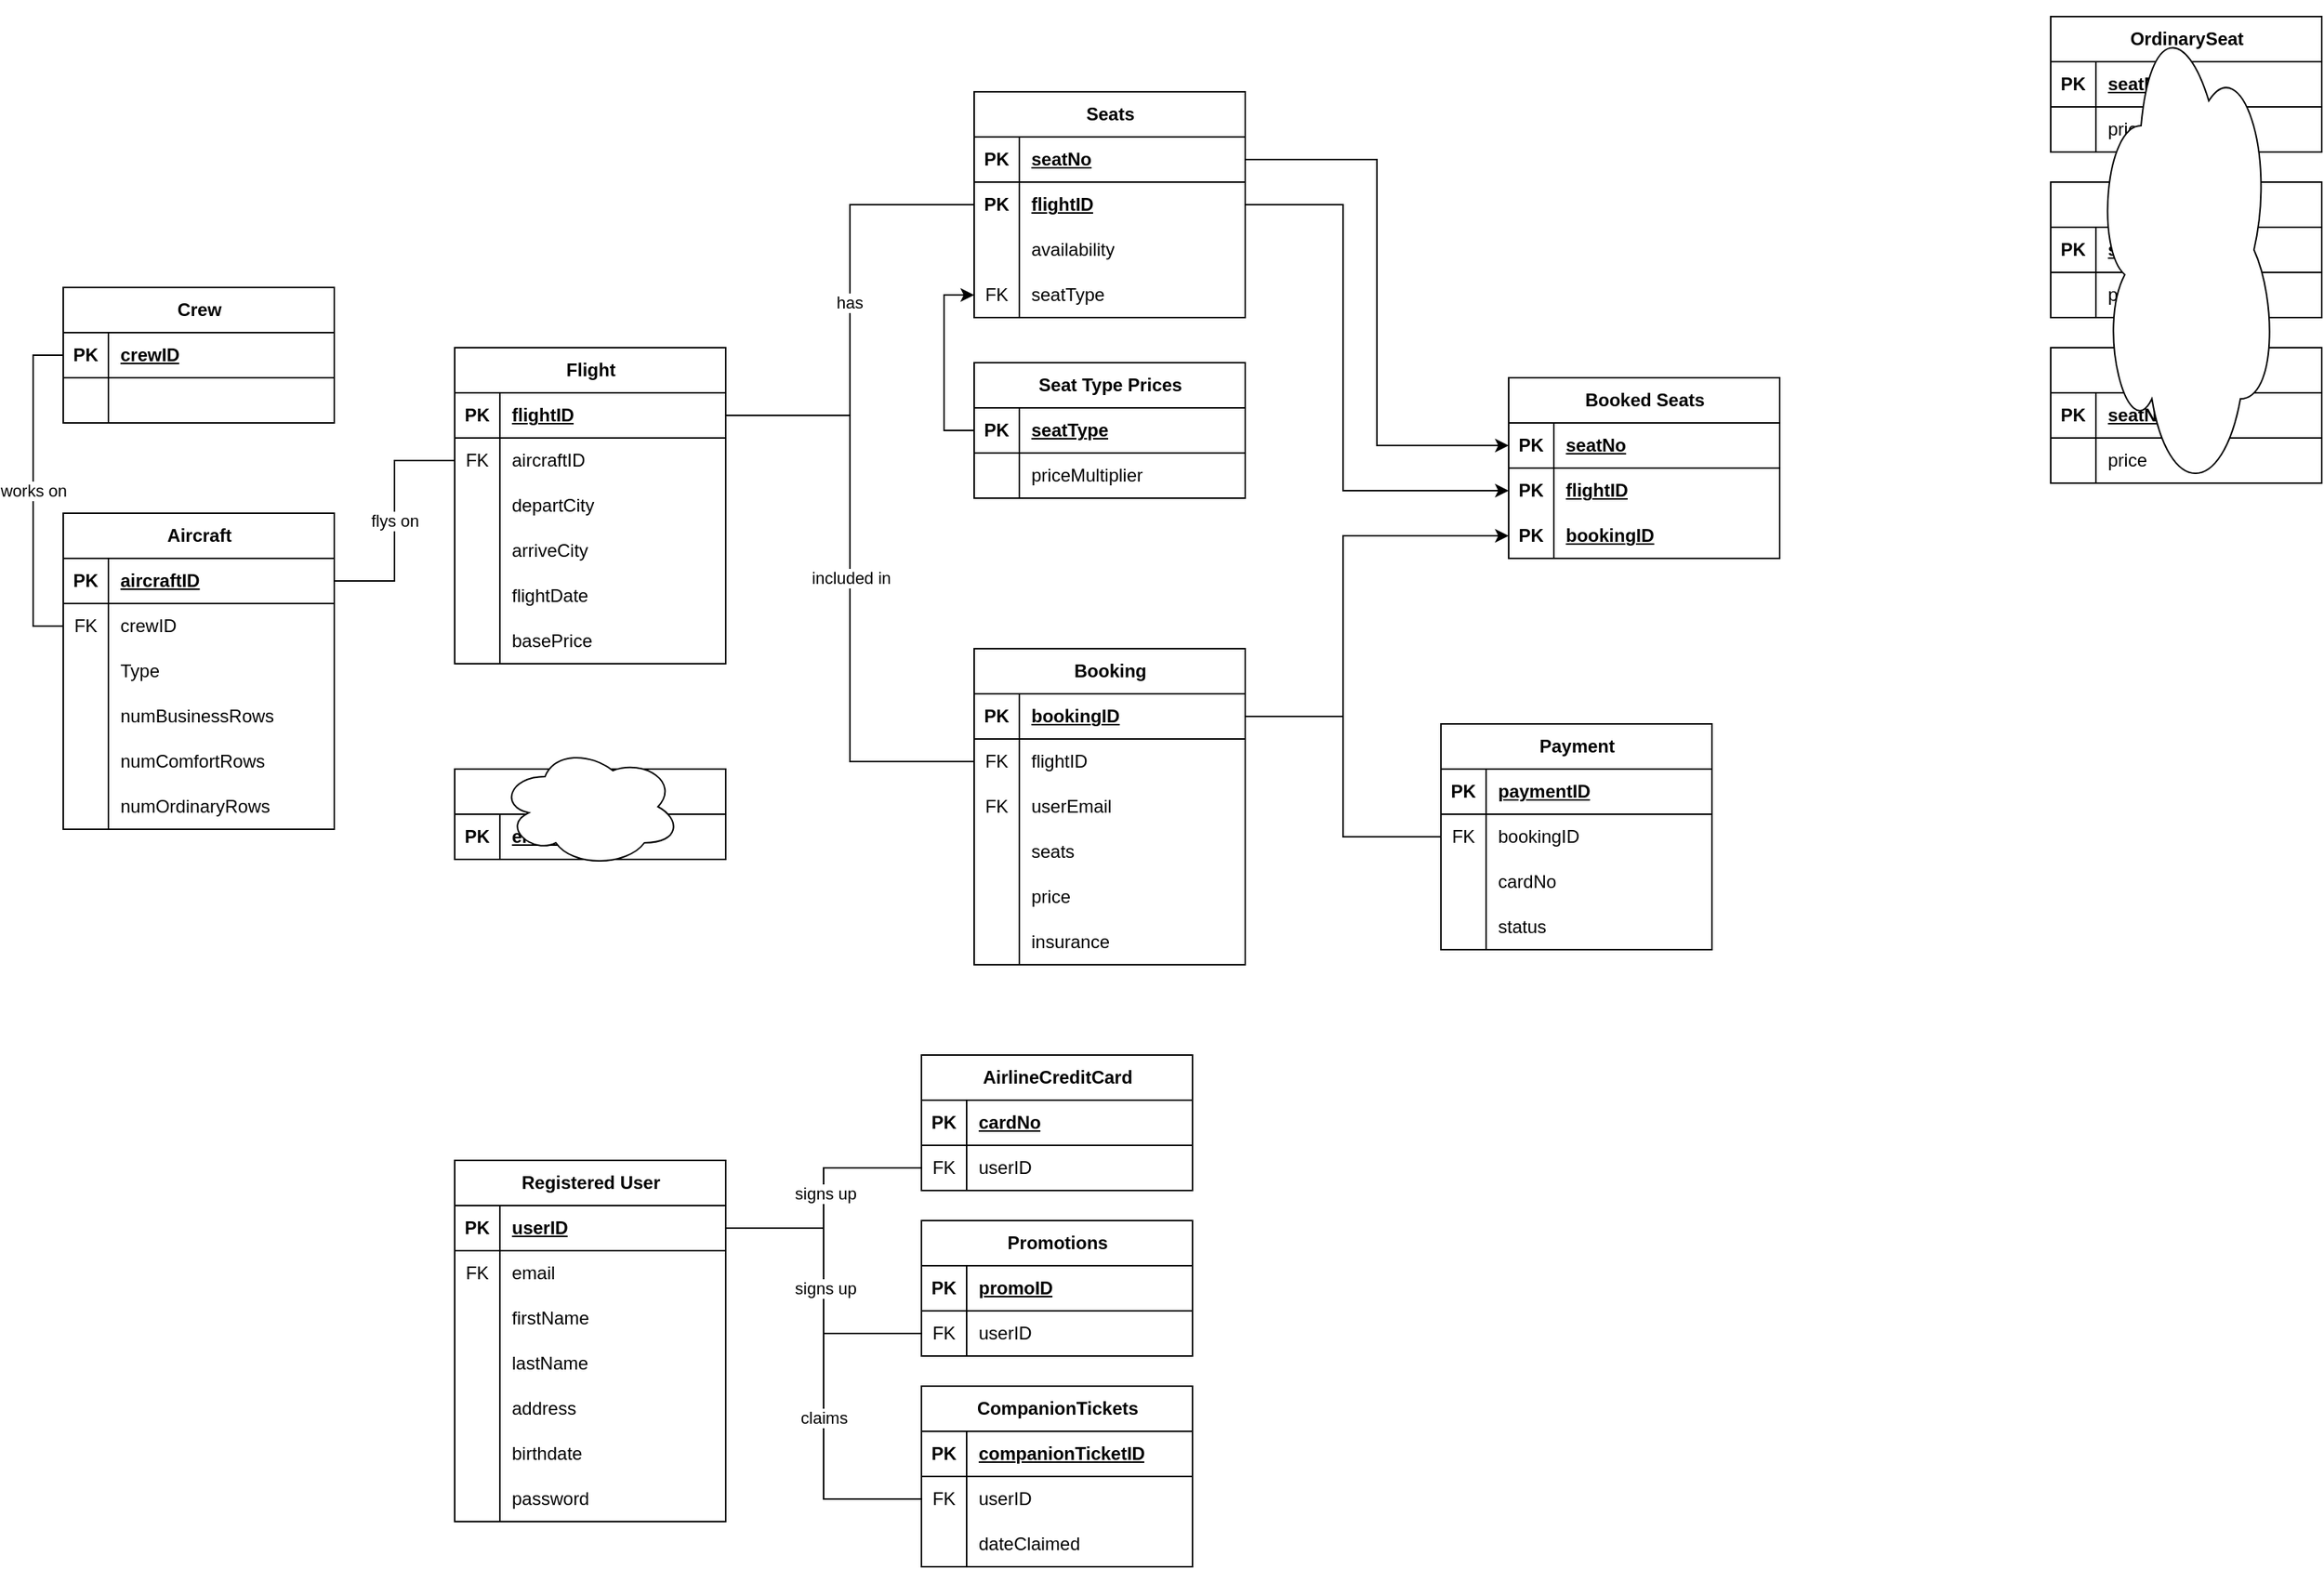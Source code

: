<mxfile version="22.1.2" type="device">
  <diagram name="Page-1" id="eg3Y5GQemXASEwG46M90">
    <mxGraphModel dx="2585" dy="2207" grid="1" gridSize="10" guides="1" tooltips="1" connect="1" arrows="1" fold="1" page="1" pageScale="1" pageWidth="850" pageHeight="1100" math="0" shadow="0">
      <root>
        <mxCell id="0" />
        <mxCell id="1" parent="0" />
        <mxCell id="zrNdy-Q3QrVdSHkrRkGZ-1" value="User" style="shape=table;startSize=30;container=1;collapsible=1;childLayout=tableLayout;fixedRows=1;rowLines=0;fontStyle=1;align=center;resizeLast=1;html=1;" parent="1" vertex="1">
          <mxGeometry x="80" y="180" width="180" height="60" as="geometry" />
        </mxCell>
        <mxCell id="zrNdy-Q3QrVdSHkrRkGZ-2" value="" style="shape=tableRow;horizontal=0;startSize=0;swimlaneHead=0;swimlaneBody=0;fillColor=none;collapsible=0;dropTarget=0;points=[[0,0.5],[1,0.5]];portConstraint=eastwest;top=0;left=0;right=0;bottom=1;" parent="zrNdy-Q3QrVdSHkrRkGZ-1" vertex="1">
          <mxGeometry y="30" width="180" height="30" as="geometry" />
        </mxCell>
        <mxCell id="zrNdy-Q3QrVdSHkrRkGZ-3" value="PK" style="shape=partialRectangle;connectable=0;fillColor=none;top=0;left=0;bottom=0;right=0;fontStyle=1;overflow=hidden;whiteSpace=wrap;html=1;" parent="zrNdy-Q3QrVdSHkrRkGZ-2" vertex="1">
          <mxGeometry width="30" height="30" as="geometry">
            <mxRectangle width="30" height="30" as="alternateBounds" />
          </mxGeometry>
        </mxCell>
        <mxCell id="zrNdy-Q3QrVdSHkrRkGZ-4" value="email" style="shape=partialRectangle;connectable=0;fillColor=none;top=0;left=0;bottom=0;right=0;align=left;spacingLeft=6;fontStyle=5;overflow=hidden;whiteSpace=wrap;html=1;" parent="zrNdy-Q3QrVdSHkrRkGZ-2" vertex="1">
          <mxGeometry x="30" width="150" height="30" as="geometry">
            <mxRectangle width="150" height="30" as="alternateBounds" />
          </mxGeometry>
        </mxCell>
        <mxCell id="zrNdy-Q3QrVdSHkrRkGZ-14" value="Registered User" style="shape=table;startSize=30;container=1;collapsible=1;childLayout=tableLayout;fixedRows=1;rowLines=0;fontStyle=1;align=center;resizeLast=1;html=1;" parent="1" vertex="1">
          <mxGeometry x="80" y="440" width="180" height="240" as="geometry" />
        </mxCell>
        <mxCell id="zrNdy-Q3QrVdSHkrRkGZ-15" value="" style="shape=tableRow;horizontal=0;startSize=0;swimlaneHead=0;swimlaneBody=0;fillColor=none;collapsible=0;dropTarget=0;points=[[0,0.5],[1,0.5]];portConstraint=eastwest;top=0;left=0;right=0;bottom=1;" parent="zrNdy-Q3QrVdSHkrRkGZ-14" vertex="1">
          <mxGeometry y="30" width="180" height="30" as="geometry" />
        </mxCell>
        <mxCell id="zrNdy-Q3QrVdSHkrRkGZ-16" value="PK" style="shape=partialRectangle;connectable=0;fillColor=none;top=0;left=0;bottom=0;right=0;fontStyle=1;overflow=hidden;whiteSpace=wrap;html=1;" parent="zrNdy-Q3QrVdSHkrRkGZ-15" vertex="1">
          <mxGeometry width="30" height="30" as="geometry">
            <mxRectangle width="30" height="30" as="alternateBounds" />
          </mxGeometry>
        </mxCell>
        <mxCell id="zrNdy-Q3QrVdSHkrRkGZ-17" value="userID" style="shape=partialRectangle;connectable=0;fillColor=none;top=0;left=0;bottom=0;right=0;align=left;spacingLeft=6;fontStyle=5;overflow=hidden;whiteSpace=wrap;html=1;" parent="zrNdy-Q3QrVdSHkrRkGZ-15" vertex="1">
          <mxGeometry x="30" width="150" height="30" as="geometry">
            <mxRectangle width="150" height="30" as="alternateBounds" />
          </mxGeometry>
        </mxCell>
        <mxCell id="GFC2JxYRik2CeJahCHrR-6" style="shape=tableRow;horizontal=0;startSize=0;swimlaneHead=0;swimlaneBody=0;fillColor=none;collapsible=0;dropTarget=0;points=[[0,0.5],[1,0.5]];portConstraint=eastwest;top=0;left=0;right=0;bottom=0;" parent="zrNdy-Q3QrVdSHkrRkGZ-14" vertex="1">
          <mxGeometry y="60" width="180" height="30" as="geometry" />
        </mxCell>
        <mxCell id="GFC2JxYRik2CeJahCHrR-7" value="FK" style="shape=partialRectangle;connectable=0;fillColor=none;top=0;left=0;bottom=0;right=0;editable=1;overflow=hidden;whiteSpace=wrap;html=1;" parent="GFC2JxYRik2CeJahCHrR-6" vertex="1">
          <mxGeometry width="30" height="30" as="geometry">
            <mxRectangle width="30" height="30" as="alternateBounds" />
          </mxGeometry>
        </mxCell>
        <mxCell id="GFC2JxYRik2CeJahCHrR-8" value="email" style="shape=partialRectangle;connectable=0;fillColor=none;top=0;left=0;bottom=0;right=0;align=left;spacingLeft=6;overflow=hidden;whiteSpace=wrap;html=1;" parent="GFC2JxYRik2CeJahCHrR-6" vertex="1">
          <mxGeometry x="30" width="150" height="30" as="geometry">
            <mxRectangle width="150" height="30" as="alternateBounds" />
          </mxGeometry>
        </mxCell>
        <mxCell id="zrNdy-Q3QrVdSHkrRkGZ-18" value="" style="shape=tableRow;horizontal=0;startSize=0;swimlaneHead=0;swimlaneBody=0;fillColor=none;collapsible=0;dropTarget=0;points=[[0,0.5],[1,0.5]];portConstraint=eastwest;top=0;left=0;right=0;bottom=0;" parent="zrNdy-Q3QrVdSHkrRkGZ-14" vertex="1">
          <mxGeometry y="90" width="180" height="30" as="geometry" />
        </mxCell>
        <mxCell id="zrNdy-Q3QrVdSHkrRkGZ-19" value="" style="shape=partialRectangle;connectable=0;fillColor=none;top=0;left=0;bottom=0;right=0;editable=1;overflow=hidden;whiteSpace=wrap;html=1;" parent="zrNdy-Q3QrVdSHkrRkGZ-18" vertex="1">
          <mxGeometry width="30" height="30" as="geometry">
            <mxRectangle width="30" height="30" as="alternateBounds" />
          </mxGeometry>
        </mxCell>
        <mxCell id="zrNdy-Q3QrVdSHkrRkGZ-20" value="firstName" style="shape=partialRectangle;connectable=0;fillColor=none;top=0;left=0;bottom=0;right=0;align=left;spacingLeft=6;overflow=hidden;whiteSpace=wrap;html=1;" parent="zrNdy-Q3QrVdSHkrRkGZ-18" vertex="1">
          <mxGeometry x="30" width="150" height="30" as="geometry">
            <mxRectangle width="150" height="30" as="alternateBounds" />
          </mxGeometry>
        </mxCell>
        <mxCell id="zrNdy-Q3QrVdSHkrRkGZ-21" value="" style="shape=tableRow;horizontal=0;startSize=0;swimlaneHead=0;swimlaneBody=0;fillColor=none;collapsible=0;dropTarget=0;points=[[0,0.5],[1,0.5]];portConstraint=eastwest;top=0;left=0;right=0;bottom=0;" parent="zrNdy-Q3QrVdSHkrRkGZ-14" vertex="1">
          <mxGeometry y="120" width="180" height="30" as="geometry" />
        </mxCell>
        <mxCell id="zrNdy-Q3QrVdSHkrRkGZ-22" value="" style="shape=partialRectangle;connectable=0;fillColor=none;top=0;left=0;bottom=0;right=0;editable=1;overflow=hidden;whiteSpace=wrap;html=1;" parent="zrNdy-Q3QrVdSHkrRkGZ-21" vertex="1">
          <mxGeometry width="30" height="30" as="geometry">
            <mxRectangle width="30" height="30" as="alternateBounds" />
          </mxGeometry>
        </mxCell>
        <mxCell id="zrNdy-Q3QrVdSHkrRkGZ-23" value="lastName" style="shape=partialRectangle;connectable=0;fillColor=none;top=0;left=0;bottom=0;right=0;align=left;spacingLeft=6;overflow=hidden;whiteSpace=wrap;html=1;" parent="zrNdy-Q3QrVdSHkrRkGZ-21" vertex="1">
          <mxGeometry x="30" width="150" height="30" as="geometry">
            <mxRectangle width="150" height="30" as="alternateBounds" />
          </mxGeometry>
        </mxCell>
        <mxCell id="zrNdy-Q3QrVdSHkrRkGZ-24" value="" style="shape=tableRow;horizontal=0;startSize=0;swimlaneHead=0;swimlaneBody=0;fillColor=none;collapsible=0;dropTarget=0;points=[[0,0.5],[1,0.5]];portConstraint=eastwest;top=0;left=0;right=0;bottom=0;" parent="zrNdy-Q3QrVdSHkrRkGZ-14" vertex="1">
          <mxGeometry y="150" width="180" height="30" as="geometry" />
        </mxCell>
        <mxCell id="zrNdy-Q3QrVdSHkrRkGZ-25" value="" style="shape=partialRectangle;connectable=0;fillColor=none;top=0;left=0;bottom=0;right=0;editable=1;overflow=hidden;whiteSpace=wrap;html=1;" parent="zrNdy-Q3QrVdSHkrRkGZ-24" vertex="1">
          <mxGeometry width="30" height="30" as="geometry">
            <mxRectangle width="30" height="30" as="alternateBounds" />
          </mxGeometry>
        </mxCell>
        <mxCell id="zrNdy-Q3QrVdSHkrRkGZ-26" value="address" style="shape=partialRectangle;connectable=0;fillColor=none;top=0;left=0;bottom=0;right=0;align=left;spacingLeft=6;overflow=hidden;whiteSpace=wrap;html=1;" parent="zrNdy-Q3QrVdSHkrRkGZ-24" vertex="1">
          <mxGeometry x="30" width="150" height="30" as="geometry">
            <mxRectangle width="150" height="30" as="alternateBounds" />
          </mxGeometry>
        </mxCell>
        <mxCell id="zrNdy-Q3QrVdSHkrRkGZ-32" style="shape=tableRow;horizontal=0;startSize=0;swimlaneHead=0;swimlaneBody=0;fillColor=none;collapsible=0;dropTarget=0;points=[[0,0.5],[1,0.5]];portConstraint=eastwest;top=0;left=0;right=0;bottom=0;" parent="zrNdy-Q3QrVdSHkrRkGZ-14" vertex="1">
          <mxGeometry y="180" width="180" height="30" as="geometry" />
        </mxCell>
        <mxCell id="zrNdy-Q3QrVdSHkrRkGZ-33" style="shape=partialRectangle;connectable=0;fillColor=none;top=0;left=0;bottom=0;right=0;editable=1;overflow=hidden;whiteSpace=wrap;html=1;" parent="zrNdy-Q3QrVdSHkrRkGZ-32" vertex="1">
          <mxGeometry width="30" height="30" as="geometry">
            <mxRectangle width="30" height="30" as="alternateBounds" />
          </mxGeometry>
        </mxCell>
        <mxCell id="zrNdy-Q3QrVdSHkrRkGZ-34" value="birthdate" style="shape=partialRectangle;connectable=0;fillColor=none;top=0;left=0;bottom=0;right=0;align=left;spacingLeft=6;overflow=hidden;whiteSpace=wrap;html=1;" parent="zrNdy-Q3QrVdSHkrRkGZ-32" vertex="1">
          <mxGeometry x="30" width="150" height="30" as="geometry">
            <mxRectangle width="150" height="30" as="alternateBounds" />
          </mxGeometry>
        </mxCell>
        <mxCell id="zrNdy-Q3QrVdSHkrRkGZ-35" style="shape=tableRow;horizontal=0;startSize=0;swimlaneHead=0;swimlaneBody=0;fillColor=none;collapsible=0;dropTarget=0;points=[[0,0.5],[1,0.5]];portConstraint=eastwest;top=0;left=0;right=0;bottom=0;" parent="zrNdy-Q3QrVdSHkrRkGZ-14" vertex="1">
          <mxGeometry y="210" width="180" height="30" as="geometry" />
        </mxCell>
        <mxCell id="zrNdy-Q3QrVdSHkrRkGZ-36" style="shape=partialRectangle;connectable=0;fillColor=none;top=0;left=0;bottom=0;right=0;editable=1;overflow=hidden;whiteSpace=wrap;html=1;" parent="zrNdy-Q3QrVdSHkrRkGZ-35" vertex="1">
          <mxGeometry width="30" height="30" as="geometry">
            <mxRectangle width="30" height="30" as="alternateBounds" />
          </mxGeometry>
        </mxCell>
        <mxCell id="zrNdy-Q3QrVdSHkrRkGZ-37" value="password" style="shape=partialRectangle;connectable=0;fillColor=none;top=0;left=0;bottom=0;right=0;align=left;spacingLeft=6;overflow=hidden;whiteSpace=wrap;html=1;" parent="zrNdy-Q3QrVdSHkrRkGZ-35" vertex="1">
          <mxGeometry x="30" width="150" height="30" as="geometry">
            <mxRectangle width="150" height="30" as="alternateBounds" />
          </mxGeometry>
        </mxCell>
        <mxCell id="zrNdy-Q3QrVdSHkrRkGZ-43" value="AirlineCreditCard" style="shape=table;startSize=30;container=1;collapsible=1;childLayout=tableLayout;fixedRows=1;rowLines=0;fontStyle=1;align=center;resizeLast=1;html=1;" parent="1" vertex="1">
          <mxGeometry x="390" y="370" width="180" height="90" as="geometry" />
        </mxCell>
        <mxCell id="zrNdy-Q3QrVdSHkrRkGZ-44" value="" style="shape=tableRow;horizontal=0;startSize=0;swimlaneHead=0;swimlaneBody=0;fillColor=none;collapsible=0;dropTarget=0;points=[[0,0.5],[1,0.5]];portConstraint=eastwest;top=0;left=0;right=0;bottom=1;" parent="zrNdy-Q3QrVdSHkrRkGZ-43" vertex="1">
          <mxGeometry y="30" width="180" height="30" as="geometry" />
        </mxCell>
        <mxCell id="zrNdy-Q3QrVdSHkrRkGZ-45" value="PK" style="shape=partialRectangle;connectable=0;fillColor=none;top=0;left=0;bottom=0;right=0;fontStyle=1;overflow=hidden;whiteSpace=wrap;html=1;" parent="zrNdy-Q3QrVdSHkrRkGZ-44" vertex="1">
          <mxGeometry width="30" height="30" as="geometry">
            <mxRectangle width="30" height="30" as="alternateBounds" />
          </mxGeometry>
        </mxCell>
        <mxCell id="zrNdy-Q3QrVdSHkrRkGZ-46" value="cardNo" style="shape=partialRectangle;connectable=0;fillColor=none;top=0;left=0;bottom=0;right=0;align=left;spacingLeft=6;fontStyle=5;overflow=hidden;whiteSpace=wrap;html=1;" parent="zrNdy-Q3QrVdSHkrRkGZ-44" vertex="1">
          <mxGeometry x="30" width="150" height="30" as="geometry">
            <mxRectangle width="150" height="30" as="alternateBounds" />
          </mxGeometry>
        </mxCell>
        <mxCell id="zrNdy-Q3QrVdSHkrRkGZ-47" value="" style="shape=tableRow;horizontal=0;startSize=0;swimlaneHead=0;swimlaneBody=0;fillColor=none;collapsible=0;dropTarget=0;points=[[0,0.5],[1,0.5]];portConstraint=eastwest;top=0;left=0;right=0;bottom=0;" parent="zrNdy-Q3QrVdSHkrRkGZ-43" vertex="1">
          <mxGeometry y="60" width="180" height="30" as="geometry" />
        </mxCell>
        <mxCell id="zrNdy-Q3QrVdSHkrRkGZ-48" value="FK" style="shape=partialRectangle;connectable=0;fillColor=none;top=0;left=0;bottom=0;right=0;editable=1;overflow=hidden;whiteSpace=wrap;html=1;" parent="zrNdy-Q3QrVdSHkrRkGZ-47" vertex="1">
          <mxGeometry width="30" height="30" as="geometry">
            <mxRectangle width="30" height="30" as="alternateBounds" />
          </mxGeometry>
        </mxCell>
        <mxCell id="zrNdy-Q3QrVdSHkrRkGZ-49" value="userID" style="shape=partialRectangle;connectable=0;fillColor=none;top=0;left=0;bottom=0;right=0;align=left;spacingLeft=6;overflow=hidden;whiteSpace=wrap;html=1;" parent="zrNdy-Q3QrVdSHkrRkGZ-47" vertex="1">
          <mxGeometry x="30" width="150" height="30" as="geometry">
            <mxRectangle width="150" height="30" as="alternateBounds" />
          </mxGeometry>
        </mxCell>
        <mxCell id="zrNdy-Q3QrVdSHkrRkGZ-58" value="Promotions" style="shape=table;startSize=30;container=1;collapsible=1;childLayout=tableLayout;fixedRows=1;rowLines=0;fontStyle=1;align=center;resizeLast=1;html=1;" parent="1" vertex="1">
          <mxGeometry x="390" y="480" width="180" height="90" as="geometry" />
        </mxCell>
        <mxCell id="zrNdy-Q3QrVdSHkrRkGZ-59" value="" style="shape=tableRow;horizontal=0;startSize=0;swimlaneHead=0;swimlaneBody=0;fillColor=none;collapsible=0;dropTarget=0;points=[[0,0.5],[1,0.5]];portConstraint=eastwest;top=0;left=0;right=0;bottom=1;" parent="zrNdy-Q3QrVdSHkrRkGZ-58" vertex="1">
          <mxGeometry y="30" width="180" height="30" as="geometry" />
        </mxCell>
        <mxCell id="zrNdy-Q3QrVdSHkrRkGZ-60" value="PK" style="shape=partialRectangle;connectable=0;fillColor=none;top=0;left=0;bottom=0;right=0;fontStyle=1;overflow=hidden;whiteSpace=wrap;html=1;" parent="zrNdy-Q3QrVdSHkrRkGZ-59" vertex="1">
          <mxGeometry width="30" height="30" as="geometry">
            <mxRectangle width="30" height="30" as="alternateBounds" />
          </mxGeometry>
        </mxCell>
        <mxCell id="zrNdy-Q3QrVdSHkrRkGZ-61" value="promoID" style="shape=partialRectangle;connectable=0;fillColor=none;top=0;left=0;bottom=0;right=0;align=left;spacingLeft=6;fontStyle=5;overflow=hidden;whiteSpace=wrap;html=1;" parent="zrNdy-Q3QrVdSHkrRkGZ-59" vertex="1">
          <mxGeometry x="30" width="150" height="30" as="geometry">
            <mxRectangle width="150" height="30" as="alternateBounds" />
          </mxGeometry>
        </mxCell>
        <mxCell id="zrNdy-Q3QrVdSHkrRkGZ-62" value="" style="shape=tableRow;horizontal=0;startSize=0;swimlaneHead=0;swimlaneBody=0;fillColor=none;collapsible=0;dropTarget=0;points=[[0,0.5],[1,0.5]];portConstraint=eastwest;top=0;left=0;right=0;bottom=0;" parent="zrNdy-Q3QrVdSHkrRkGZ-58" vertex="1">
          <mxGeometry y="60" width="180" height="30" as="geometry" />
        </mxCell>
        <mxCell id="zrNdy-Q3QrVdSHkrRkGZ-63" value="FK" style="shape=partialRectangle;connectable=0;fillColor=none;top=0;left=0;bottom=0;right=0;editable=1;overflow=hidden;whiteSpace=wrap;html=1;" parent="zrNdy-Q3QrVdSHkrRkGZ-62" vertex="1">
          <mxGeometry width="30" height="30" as="geometry">
            <mxRectangle width="30" height="30" as="alternateBounds" />
          </mxGeometry>
        </mxCell>
        <mxCell id="zrNdy-Q3QrVdSHkrRkGZ-64" value="userID" style="shape=partialRectangle;connectable=0;fillColor=none;top=0;left=0;bottom=0;right=0;align=left;spacingLeft=6;overflow=hidden;whiteSpace=wrap;html=1;" parent="zrNdy-Q3QrVdSHkrRkGZ-62" vertex="1">
          <mxGeometry x="30" width="150" height="30" as="geometry">
            <mxRectangle width="150" height="30" as="alternateBounds" />
          </mxGeometry>
        </mxCell>
        <mxCell id="zrNdy-Q3QrVdSHkrRkGZ-67" value="CompanionTickets" style="shape=table;startSize=30;container=1;collapsible=1;childLayout=tableLayout;fixedRows=1;rowLines=0;fontStyle=1;align=center;resizeLast=1;html=1;" parent="1" vertex="1">
          <mxGeometry x="390" y="590" width="180" height="120" as="geometry" />
        </mxCell>
        <mxCell id="zrNdy-Q3QrVdSHkrRkGZ-68" value="" style="shape=tableRow;horizontal=0;startSize=0;swimlaneHead=0;swimlaneBody=0;fillColor=none;collapsible=0;dropTarget=0;points=[[0,0.5],[1,0.5]];portConstraint=eastwest;top=0;left=0;right=0;bottom=1;" parent="zrNdy-Q3QrVdSHkrRkGZ-67" vertex="1">
          <mxGeometry y="30" width="180" height="30" as="geometry" />
        </mxCell>
        <mxCell id="zrNdy-Q3QrVdSHkrRkGZ-69" value="PK" style="shape=partialRectangle;connectable=0;fillColor=none;top=0;left=0;bottom=0;right=0;fontStyle=1;overflow=hidden;whiteSpace=wrap;html=1;" parent="zrNdy-Q3QrVdSHkrRkGZ-68" vertex="1">
          <mxGeometry width="30" height="30" as="geometry">
            <mxRectangle width="30" height="30" as="alternateBounds" />
          </mxGeometry>
        </mxCell>
        <mxCell id="zrNdy-Q3QrVdSHkrRkGZ-70" value="companionTicketID" style="shape=partialRectangle;connectable=0;fillColor=none;top=0;left=0;bottom=0;right=0;align=left;spacingLeft=6;fontStyle=5;overflow=hidden;whiteSpace=wrap;html=1;" parent="zrNdy-Q3QrVdSHkrRkGZ-68" vertex="1">
          <mxGeometry x="30" width="150" height="30" as="geometry">
            <mxRectangle width="150" height="30" as="alternateBounds" />
          </mxGeometry>
        </mxCell>
        <mxCell id="zrNdy-Q3QrVdSHkrRkGZ-71" value="" style="shape=tableRow;horizontal=0;startSize=0;swimlaneHead=0;swimlaneBody=0;fillColor=none;collapsible=0;dropTarget=0;points=[[0,0.5],[1,0.5]];portConstraint=eastwest;top=0;left=0;right=0;bottom=0;" parent="zrNdy-Q3QrVdSHkrRkGZ-67" vertex="1">
          <mxGeometry y="60" width="180" height="30" as="geometry" />
        </mxCell>
        <mxCell id="zrNdy-Q3QrVdSHkrRkGZ-72" value="FK" style="shape=partialRectangle;connectable=0;fillColor=none;top=0;left=0;bottom=0;right=0;editable=1;overflow=hidden;whiteSpace=wrap;html=1;" parent="zrNdy-Q3QrVdSHkrRkGZ-71" vertex="1">
          <mxGeometry width="30" height="30" as="geometry">
            <mxRectangle width="30" height="30" as="alternateBounds" />
          </mxGeometry>
        </mxCell>
        <mxCell id="zrNdy-Q3QrVdSHkrRkGZ-73" value="userID" style="shape=partialRectangle;connectable=0;fillColor=none;top=0;left=0;bottom=0;right=0;align=left;spacingLeft=6;overflow=hidden;whiteSpace=wrap;html=1;" parent="zrNdy-Q3QrVdSHkrRkGZ-71" vertex="1">
          <mxGeometry x="30" width="150" height="30" as="geometry">
            <mxRectangle width="150" height="30" as="alternateBounds" />
          </mxGeometry>
        </mxCell>
        <mxCell id="zrNdy-Q3QrVdSHkrRkGZ-78" style="shape=tableRow;horizontal=0;startSize=0;swimlaneHead=0;swimlaneBody=0;fillColor=none;collapsible=0;dropTarget=0;points=[[0,0.5],[1,0.5]];portConstraint=eastwest;top=0;left=0;right=0;bottom=0;" parent="zrNdy-Q3QrVdSHkrRkGZ-67" vertex="1">
          <mxGeometry y="90" width="180" height="30" as="geometry" />
        </mxCell>
        <mxCell id="zrNdy-Q3QrVdSHkrRkGZ-79" style="shape=partialRectangle;connectable=0;fillColor=none;top=0;left=0;bottom=0;right=0;editable=1;overflow=hidden;whiteSpace=wrap;html=1;" parent="zrNdy-Q3QrVdSHkrRkGZ-78" vertex="1">
          <mxGeometry width="30" height="30" as="geometry">
            <mxRectangle width="30" height="30" as="alternateBounds" />
          </mxGeometry>
        </mxCell>
        <mxCell id="zrNdy-Q3QrVdSHkrRkGZ-80" value="dateClaimed" style="shape=partialRectangle;connectable=0;fillColor=none;top=0;left=0;bottom=0;right=0;align=left;spacingLeft=6;overflow=hidden;whiteSpace=wrap;html=1;" parent="zrNdy-Q3QrVdSHkrRkGZ-78" vertex="1">
          <mxGeometry x="30" width="150" height="30" as="geometry">
            <mxRectangle width="150" height="30" as="alternateBounds" />
          </mxGeometry>
        </mxCell>
        <mxCell id="zrNdy-Q3QrVdSHkrRkGZ-81" value="Booking" style="shape=table;startSize=30;container=1;collapsible=1;childLayout=tableLayout;fixedRows=1;rowLines=0;fontStyle=1;align=center;resizeLast=1;html=1;" parent="1" vertex="1">
          <mxGeometry x="425" y="100" width="180" height="210" as="geometry" />
        </mxCell>
        <mxCell id="zrNdy-Q3QrVdSHkrRkGZ-82" value="" style="shape=tableRow;horizontal=0;startSize=0;swimlaneHead=0;swimlaneBody=0;fillColor=none;collapsible=0;dropTarget=0;points=[[0,0.5],[1,0.5]];portConstraint=eastwest;top=0;left=0;right=0;bottom=1;" parent="zrNdy-Q3QrVdSHkrRkGZ-81" vertex="1">
          <mxGeometry y="30" width="180" height="30" as="geometry" />
        </mxCell>
        <mxCell id="zrNdy-Q3QrVdSHkrRkGZ-83" value="PK" style="shape=partialRectangle;connectable=0;fillColor=none;top=0;left=0;bottom=0;right=0;fontStyle=1;overflow=hidden;whiteSpace=wrap;html=1;" parent="zrNdy-Q3QrVdSHkrRkGZ-82" vertex="1">
          <mxGeometry width="30" height="30" as="geometry">
            <mxRectangle width="30" height="30" as="alternateBounds" />
          </mxGeometry>
        </mxCell>
        <mxCell id="zrNdy-Q3QrVdSHkrRkGZ-84" value="bookingID" style="shape=partialRectangle;connectable=0;fillColor=none;top=0;left=0;bottom=0;right=0;align=left;spacingLeft=6;fontStyle=5;overflow=hidden;whiteSpace=wrap;html=1;" parent="zrNdy-Q3QrVdSHkrRkGZ-82" vertex="1">
          <mxGeometry x="30" width="150" height="30" as="geometry">
            <mxRectangle width="150" height="30" as="alternateBounds" />
          </mxGeometry>
        </mxCell>
        <mxCell id="zrNdy-Q3QrVdSHkrRkGZ-88" value="" style="shape=tableRow;horizontal=0;startSize=0;swimlaneHead=0;swimlaneBody=0;fillColor=none;collapsible=0;dropTarget=0;points=[[0,0.5],[1,0.5]];portConstraint=eastwest;top=0;left=0;right=0;bottom=0;" parent="zrNdy-Q3QrVdSHkrRkGZ-81" vertex="1">
          <mxGeometry y="60" width="180" height="30" as="geometry" />
        </mxCell>
        <mxCell id="zrNdy-Q3QrVdSHkrRkGZ-89" value="FK" style="shape=partialRectangle;connectable=0;fillColor=none;top=0;left=0;bottom=0;right=0;editable=1;overflow=hidden;whiteSpace=wrap;html=1;" parent="zrNdy-Q3QrVdSHkrRkGZ-88" vertex="1">
          <mxGeometry width="30" height="30" as="geometry">
            <mxRectangle width="30" height="30" as="alternateBounds" />
          </mxGeometry>
        </mxCell>
        <mxCell id="zrNdy-Q3QrVdSHkrRkGZ-90" value="flightID" style="shape=partialRectangle;connectable=0;fillColor=none;top=0;left=0;bottom=0;right=0;align=left;spacingLeft=6;overflow=hidden;whiteSpace=wrap;html=1;" parent="zrNdy-Q3QrVdSHkrRkGZ-88" vertex="1">
          <mxGeometry x="30" width="150" height="30" as="geometry">
            <mxRectangle width="150" height="30" as="alternateBounds" />
          </mxGeometry>
        </mxCell>
        <mxCell id="zrNdy-Q3QrVdSHkrRkGZ-91" value="" style="shape=tableRow;horizontal=0;startSize=0;swimlaneHead=0;swimlaneBody=0;fillColor=none;collapsible=0;dropTarget=0;points=[[0,0.5],[1,0.5]];portConstraint=eastwest;top=0;left=0;right=0;bottom=0;" parent="zrNdy-Q3QrVdSHkrRkGZ-81" vertex="1">
          <mxGeometry y="90" width="180" height="30" as="geometry" />
        </mxCell>
        <mxCell id="zrNdy-Q3QrVdSHkrRkGZ-92" value="FK" style="shape=partialRectangle;connectable=0;fillColor=none;top=0;left=0;bottom=0;right=0;editable=1;overflow=hidden;whiteSpace=wrap;html=1;" parent="zrNdy-Q3QrVdSHkrRkGZ-91" vertex="1">
          <mxGeometry width="30" height="30" as="geometry">
            <mxRectangle width="30" height="30" as="alternateBounds" />
          </mxGeometry>
        </mxCell>
        <mxCell id="zrNdy-Q3QrVdSHkrRkGZ-93" value="userEmail" style="shape=partialRectangle;connectable=0;fillColor=none;top=0;left=0;bottom=0;right=0;align=left;spacingLeft=6;overflow=hidden;whiteSpace=wrap;html=1;" parent="zrNdy-Q3QrVdSHkrRkGZ-91" vertex="1">
          <mxGeometry x="30" width="150" height="30" as="geometry">
            <mxRectangle width="150" height="30" as="alternateBounds" />
          </mxGeometry>
        </mxCell>
        <mxCell id="zrNdy-Q3QrVdSHkrRkGZ-228" style="shape=tableRow;horizontal=0;startSize=0;swimlaneHead=0;swimlaneBody=0;fillColor=none;collapsible=0;dropTarget=0;points=[[0,0.5],[1,0.5]];portConstraint=eastwest;top=0;left=0;right=0;bottom=0;" parent="zrNdy-Q3QrVdSHkrRkGZ-81" vertex="1">
          <mxGeometry y="120" width="180" height="30" as="geometry" />
        </mxCell>
        <mxCell id="zrNdy-Q3QrVdSHkrRkGZ-229" style="shape=partialRectangle;connectable=0;fillColor=none;top=0;left=0;bottom=0;right=0;editable=1;overflow=hidden;whiteSpace=wrap;html=1;" parent="zrNdy-Q3QrVdSHkrRkGZ-228" vertex="1">
          <mxGeometry width="30" height="30" as="geometry">
            <mxRectangle width="30" height="30" as="alternateBounds" />
          </mxGeometry>
        </mxCell>
        <mxCell id="zrNdy-Q3QrVdSHkrRkGZ-230" value="seats" style="shape=partialRectangle;connectable=0;fillColor=none;top=0;left=0;bottom=0;right=0;align=left;spacingLeft=6;overflow=hidden;whiteSpace=wrap;html=1;" parent="zrNdy-Q3QrVdSHkrRkGZ-228" vertex="1">
          <mxGeometry x="30" width="150" height="30" as="geometry">
            <mxRectangle width="150" height="30" as="alternateBounds" />
          </mxGeometry>
        </mxCell>
        <mxCell id="zrNdy-Q3QrVdSHkrRkGZ-265" style="shape=tableRow;horizontal=0;startSize=0;swimlaneHead=0;swimlaneBody=0;fillColor=none;collapsible=0;dropTarget=0;points=[[0,0.5],[1,0.5]];portConstraint=eastwest;top=0;left=0;right=0;bottom=0;" parent="zrNdy-Q3QrVdSHkrRkGZ-81" vertex="1">
          <mxGeometry y="150" width="180" height="30" as="geometry" />
        </mxCell>
        <mxCell id="zrNdy-Q3QrVdSHkrRkGZ-266" style="shape=partialRectangle;connectable=0;fillColor=none;top=0;left=0;bottom=0;right=0;editable=1;overflow=hidden;whiteSpace=wrap;html=1;" parent="zrNdy-Q3QrVdSHkrRkGZ-265" vertex="1">
          <mxGeometry width="30" height="30" as="geometry">
            <mxRectangle width="30" height="30" as="alternateBounds" />
          </mxGeometry>
        </mxCell>
        <mxCell id="zrNdy-Q3QrVdSHkrRkGZ-267" value="price" style="shape=partialRectangle;connectable=0;fillColor=none;top=0;left=0;bottom=0;right=0;align=left;spacingLeft=6;overflow=hidden;whiteSpace=wrap;html=1;" parent="zrNdy-Q3QrVdSHkrRkGZ-265" vertex="1">
          <mxGeometry x="30" width="150" height="30" as="geometry">
            <mxRectangle width="150" height="30" as="alternateBounds" />
          </mxGeometry>
        </mxCell>
        <mxCell id="GFC2JxYRik2CeJahCHrR-9" style="shape=tableRow;horizontal=0;startSize=0;swimlaneHead=0;swimlaneBody=0;fillColor=none;collapsible=0;dropTarget=0;points=[[0,0.5],[1,0.5]];portConstraint=eastwest;top=0;left=0;right=0;bottom=0;" parent="zrNdy-Q3QrVdSHkrRkGZ-81" vertex="1">
          <mxGeometry y="180" width="180" height="30" as="geometry" />
        </mxCell>
        <mxCell id="GFC2JxYRik2CeJahCHrR-10" style="shape=partialRectangle;connectable=0;fillColor=none;top=0;left=0;bottom=0;right=0;editable=1;overflow=hidden;whiteSpace=wrap;html=1;" parent="GFC2JxYRik2CeJahCHrR-9" vertex="1">
          <mxGeometry width="30" height="30" as="geometry">
            <mxRectangle width="30" height="30" as="alternateBounds" />
          </mxGeometry>
        </mxCell>
        <mxCell id="GFC2JxYRik2CeJahCHrR-11" value="insurance" style="shape=partialRectangle;connectable=0;fillColor=none;top=0;left=0;bottom=0;right=0;align=left;spacingLeft=6;overflow=hidden;whiteSpace=wrap;html=1;" parent="GFC2JxYRik2CeJahCHrR-9" vertex="1">
          <mxGeometry x="30" width="150" height="30" as="geometry">
            <mxRectangle width="150" height="30" as="alternateBounds" />
          </mxGeometry>
        </mxCell>
        <mxCell id="zrNdy-Q3QrVdSHkrRkGZ-115" value="Flight" style="shape=table;startSize=30;container=1;collapsible=1;childLayout=tableLayout;fixedRows=1;rowLines=0;fontStyle=1;align=center;resizeLast=1;html=1;" parent="1" vertex="1">
          <mxGeometry x="80" y="-100" width="180" height="210" as="geometry" />
        </mxCell>
        <mxCell id="zrNdy-Q3QrVdSHkrRkGZ-116" value="" style="shape=tableRow;horizontal=0;startSize=0;swimlaneHead=0;swimlaneBody=0;fillColor=none;collapsible=0;dropTarget=0;points=[[0,0.5],[1,0.5]];portConstraint=eastwest;top=0;left=0;right=0;bottom=1;" parent="zrNdy-Q3QrVdSHkrRkGZ-115" vertex="1">
          <mxGeometry y="30" width="180" height="30" as="geometry" />
        </mxCell>
        <mxCell id="zrNdy-Q3QrVdSHkrRkGZ-117" value="PK" style="shape=partialRectangle;connectable=0;fillColor=none;top=0;left=0;bottom=0;right=0;fontStyle=1;overflow=hidden;whiteSpace=wrap;html=1;" parent="zrNdy-Q3QrVdSHkrRkGZ-116" vertex="1">
          <mxGeometry width="30" height="30" as="geometry">
            <mxRectangle width="30" height="30" as="alternateBounds" />
          </mxGeometry>
        </mxCell>
        <mxCell id="zrNdy-Q3QrVdSHkrRkGZ-118" value="flightID" style="shape=partialRectangle;connectable=0;fillColor=none;top=0;left=0;bottom=0;right=0;align=left;spacingLeft=6;fontStyle=5;overflow=hidden;whiteSpace=wrap;html=1;" parent="zrNdy-Q3QrVdSHkrRkGZ-116" vertex="1">
          <mxGeometry x="30" width="150" height="30" as="geometry">
            <mxRectangle width="150" height="30" as="alternateBounds" />
          </mxGeometry>
        </mxCell>
        <mxCell id="zrNdy-Q3QrVdSHkrRkGZ-209" style="shape=tableRow;horizontal=0;startSize=0;swimlaneHead=0;swimlaneBody=0;fillColor=none;collapsible=0;dropTarget=0;points=[[0,0.5],[1,0.5]];portConstraint=eastwest;top=0;left=0;right=0;bottom=0;" parent="zrNdy-Q3QrVdSHkrRkGZ-115" vertex="1">
          <mxGeometry y="60" width="180" height="30" as="geometry" />
        </mxCell>
        <mxCell id="zrNdy-Q3QrVdSHkrRkGZ-210" value="FK" style="shape=partialRectangle;connectable=0;fillColor=none;top=0;left=0;bottom=0;right=0;editable=1;overflow=hidden;whiteSpace=wrap;html=1;" parent="zrNdy-Q3QrVdSHkrRkGZ-209" vertex="1">
          <mxGeometry width="30" height="30" as="geometry">
            <mxRectangle width="30" height="30" as="alternateBounds" />
          </mxGeometry>
        </mxCell>
        <mxCell id="zrNdy-Q3QrVdSHkrRkGZ-211" value="aircraftID" style="shape=partialRectangle;connectable=0;fillColor=none;top=0;left=0;bottom=0;right=0;align=left;spacingLeft=6;overflow=hidden;whiteSpace=wrap;html=1;" parent="zrNdy-Q3QrVdSHkrRkGZ-209" vertex="1">
          <mxGeometry x="30" width="150" height="30" as="geometry">
            <mxRectangle width="150" height="30" as="alternateBounds" />
          </mxGeometry>
        </mxCell>
        <mxCell id="zrNdy-Q3QrVdSHkrRkGZ-119" value="" style="shape=tableRow;horizontal=0;startSize=0;swimlaneHead=0;swimlaneBody=0;fillColor=none;collapsible=0;dropTarget=0;points=[[0,0.5],[1,0.5]];portConstraint=eastwest;top=0;left=0;right=0;bottom=0;" parent="zrNdy-Q3QrVdSHkrRkGZ-115" vertex="1">
          <mxGeometry y="90" width="180" height="30" as="geometry" />
        </mxCell>
        <mxCell id="zrNdy-Q3QrVdSHkrRkGZ-120" value="" style="shape=partialRectangle;connectable=0;fillColor=none;top=0;left=0;bottom=0;right=0;editable=1;overflow=hidden;whiteSpace=wrap;html=1;" parent="zrNdy-Q3QrVdSHkrRkGZ-119" vertex="1">
          <mxGeometry width="30" height="30" as="geometry">
            <mxRectangle width="30" height="30" as="alternateBounds" />
          </mxGeometry>
        </mxCell>
        <mxCell id="zrNdy-Q3QrVdSHkrRkGZ-121" value="departCity" style="shape=partialRectangle;connectable=0;fillColor=none;top=0;left=0;bottom=0;right=0;align=left;spacingLeft=6;overflow=hidden;whiteSpace=wrap;html=1;" parent="zrNdy-Q3QrVdSHkrRkGZ-119" vertex="1">
          <mxGeometry x="30" width="150" height="30" as="geometry">
            <mxRectangle width="150" height="30" as="alternateBounds" />
          </mxGeometry>
        </mxCell>
        <mxCell id="zrNdy-Q3QrVdSHkrRkGZ-122" value="" style="shape=tableRow;horizontal=0;startSize=0;swimlaneHead=0;swimlaneBody=0;fillColor=none;collapsible=0;dropTarget=0;points=[[0,0.5],[1,0.5]];portConstraint=eastwest;top=0;left=0;right=0;bottom=0;" parent="zrNdy-Q3QrVdSHkrRkGZ-115" vertex="1">
          <mxGeometry y="120" width="180" height="30" as="geometry" />
        </mxCell>
        <mxCell id="zrNdy-Q3QrVdSHkrRkGZ-123" value="" style="shape=partialRectangle;connectable=0;fillColor=none;top=0;left=0;bottom=0;right=0;editable=1;overflow=hidden;whiteSpace=wrap;html=1;" parent="zrNdy-Q3QrVdSHkrRkGZ-122" vertex="1">
          <mxGeometry width="30" height="30" as="geometry">
            <mxRectangle width="30" height="30" as="alternateBounds" />
          </mxGeometry>
        </mxCell>
        <mxCell id="zrNdy-Q3QrVdSHkrRkGZ-124" value="arriveCity" style="shape=partialRectangle;connectable=0;fillColor=none;top=0;left=0;bottom=0;right=0;align=left;spacingLeft=6;overflow=hidden;whiteSpace=wrap;html=1;" parent="zrNdy-Q3QrVdSHkrRkGZ-122" vertex="1">
          <mxGeometry x="30" width="150" height="30" as="geometry">
            <mxRectangle width="150" height="30" as="alternateBounds" />
          </mxGeometry>
        </mxCell>
        <mxCell id="zrNdy-Q3QrVdSHkrRkGZ-125" value="" style="shape=tableRow;horizontal=0;startSize=0;swimlaneHead=0;swimlaneBody=0;fillColor=none;collapsible=0;dropTarget=0;points=[[0,0.5],[1,0.5]];portConstraint=eastwest;top=0;left=0;right=0;bottom=0;" parent="zrNdy-Q3QrVdSHkrRkGZ-115" vertex="1">
          <mxGeometry y="150" width="180" height="30" as="geometry" />
        </mxCell>
        <mxCell id="zrNdy-Q3QrVdSHkrRkGZ-126" value="" style="shape=partialRectangle;connectable=0;fillColor=none;top=0;left=0;bottom=0;right=0;editable=1;overflow=hidden;whiteSpace=wrap;html=1;" parent="zrNdy-Q3QrVdSHkrRkGZ-125" vertex="1">
          <mxGeometry width="30" height="30" as="geometry">
            <mxRectangle width="30" height="30" as="alternateBounds" />
          </mxGeometry>
        </mxCell>
        <mxCell id="zrNdy-Q3QrVdSHkrRkGZ-127" value="flightDate" style="shape=partialRectangle;connectable=0;fillColor=none;top=0;left=0;bottom=0;right=0;align=left;spacingLeft=6;overflow=hidden;whiteSpace=wrap;html=1;" parent="zrNdy-Q3QrVdSHkrRkGZ-125" vertex="1">
          <mxGeometry x="30" width="150" height="30" as="geometry">
            <mxRectangle width="150" height="30" as="alternateBounds" />
          </mxGeometry>
        </mxCell>
        <mxCell id="FfaJ7AqfKiuc13uA9t67-10" style="shape=tableRow;horizontal=0;startSize=0;swimlaneHead=0;swimlaneBody=0;fillColor=none;collapsible=0;dropTarget=0;points=[[0,0.5],[1,0.5]];portConstraint=eastwest;top=0;left=0;right=0;bottom=0;" parent="zrNdy-Q3QrVdSHkrRkGZ-115" vertex="1">
          <mxGeometry y="180" width="180" height="30" as="geometry" />
        </mxCell>
        <mxCell id="FfaJ7AqfKiuc13uA9t67-11" style="shape=partialRectangle;connectable=0;fillColor=none;top=0;left=0;bottom=0;right=0;editable=1;overflow=hidden;whiteSpace=wrap;html=1;" parent="FfaJ7AqfKiuc13uA9t67-10" vertex="1">
          <mxGeometry width="30" height="30" as="geometry">
            <mxRectangle width="30" height="30" as="alternateBounds" />
          </mxGeometry>
        </mxCell>
        <mxCell id="FfaJ7AqfKiuc13uA9t67-12" value="basePrice" style="shape=partialRectangle;connectable=0;fillColor=none;top=0;left=0;bottom=0;right=0;align=left;spacingLeft=6;overflow=hidden;whiteSpace=wrap;html=1;" parent="FfaJ7AqfKiuc13uA9t67-10" vertex="1">
          <mxGeometry x="30" width="150" height="30" as="geometry">
            <mxRectangle width="150" height="30" as="alternateBounds" />
          </mxGeometry>
        </mxCell>
        <mxCell id="zrNdy-Q3QrVdSHkrRkGZ-128" value="Seats" style="shape=table;startSize=30;container=1;collapsible=1;childLayout=tableLayout;fixedRows=1;rowLines=0;fontStyle=1;align=center;resizeLast=1;html=1;" parent="1" vertex="1">
          <mxGeometry x="425" y="-270" width="180" height="150" as="geometry" />
        </mxCell>
        <mxCell id="zrNdy-Q3QrVdSHkrRkGZ-129" value="" style="shape=tableRow;horizontal=0;startSize=0;swimlaneHead=0;swimlaneBody=0;fillColor=none;collapsible=0;dropTarget=0;points=[[0,0.5],[1,0.5]];portConstraint=eastwest;top=0;left=0;right=0;bottom=1;" parent="zrNdy-Q3QrVdSHkrRkGZ-128" vertex="1">
          <mxGeometry y="30" width="180" height="30" as="geometry" />
        </mxCell>
        <mxCell id="zrNdy-Q3QrVdSHkrRkGZ-130" value="PK" style="shape=partialRectangle;connectable=0;fillColor=none;top=0;left=0;bottom=0;right=0;fontStyle=1;overflow=hidden;whiteSpace=wrap;html=1;" parent="zrNdy-Q3QrVdSHkrRkGZ-129" vertex="1">
          <mxGeometry width="30" height="30" as="geometry">
            <mxRectangle width="30" height="30" as="alternateBounds" />
          </mxGeometry>
        </mxCell>
        <mxCell id="zrNdy-Q3QrVdSHkrRkGZ-131" value="seatNo" style="shape=partialRectangle;connectable=0;fillColor=none;top=0;left=0;bottom=0;right=0;align=left;spacingLeft=6;fontStyle=5;overflow=hidden;whiteSpace=wrap;html=1;" parent="zrNdy-Q3QrVdSHkrRkGZ-129" vertex="1">
          <mxGeometry x="30" width="150" height="30" as="geometry">
            <mxRectangle width="150" height="30" as="alternateBounds" />
          </mxGeometry>
        </mxCell>
        <mxCell id="zrNdy-Q3QrVdSHkrRkGZ-132" value="" style="shape=tableRow;horizontal=0;startSize=0;swimlaneHead=0;swimlaneBody=0;fillColor=none;collapsible=0;dropTarget=0;points=[[0,0.5],[1,0.5]];portConstraint=eastwest;top=0;left=0;right=0;bottom=0;" parent="zrNdy-Q3QrVdSHkrRkGZ-128" vertex="1">
          <mxGeometry y="60" width="180" height="30" as="geometry" />
        </mxCell>
        <mxCell id="zrNdy-Q3QrVdSHkrRkGZ-133" value="PK" style="shape=partialRectangle;connectable=0;fillColor=none;top=0;left=0;bottom=0;right=0;editable=1;overflow=hidden;whiteSpace=wrap;html=1;fontStyle=1" parent="zrNdy-Q3QrVdSHkrRkGZ-132" vertex="1">
          <mxGeometry width="30" height="30" as="geometry">
            <mxRectangle width="30" height="30" as="alternateBounds" />
          </mxGeometry>
        </mxCell>
        <mxCell id="zrNdy-Q3QrVdSHkrRkGZ-134" value="&lt;u&gt;flightID&lt;/u&gt;" style="shape=partialRectangle;connectable=0;fillColor=none;top=0;left=0;bottom=0;right=0;align=left;spacingLeft=6;overflow=hidden;whiteSpace=wrap;html=1;fontStyle=1" parent="zrNdy-Q3QrVdSHkrRkGZ-132" vertex="1">
          <mxGeometry x="30" width="150" height="30" as="geometry">
            <mxRectangle width="150" height="30" as="alternateBounds" />
          </mxGeometry>
        </mxCell>
        <mxCell id="zrNdy-Q3QrVdSHkrRkGZ-237" style="shape=tableRow;horizontal=0;startSize=0;swimlaneHead=0;swimlaneBody=0;fillColor=none;collapsible=0;dropTarget=0;points=[[0,0.5],[1,0.5]];portConstraint=eastwest;top=0;left=0;right=0;bottom=0;" parent="zrNdy-Q3QrVdSHkrRkGZ-128" vertex="1">
          <mxGeometry y="90" width="180" height="30" as="geometry" />
        </mxCell>
        <mxCell id="zrNdy-Q3QrVdSHkrRkGZ-238" style="shape=partialRectangle;connectable=0;fillColor=none;top=0;left=0;bottom=0;right=0;editable=1;overflow=hidden;whiteSpace=wrap;html=1;" parent="zrNdy-Q3QrVdSHkrRkGZ-237" vertex="1">
          <mxGeometry width="30" height="30" as="geometry">
            <mxRectangle width="30" height="30" as="alternateBounds" />
          </mxGeometry>
        </mxCell>
        <mxCell id="zrNdy-Q3QrVdSHkrRkGZ-239" value="availability" style="shape=partialRectangle;connectable=0;fillColor=none;top=0;left=0;bottom=0;right=0;align=left;spacingLeft=6;overflow=hidden;whiteSpace=wrap;html=1;" parent="zrNdy-Q3QrVdSHkrRkGZ-237" vertex="1">
          <mxGeometry x="30" width="150" height="30" as="geometry">
            <mxRectangle width="150" height="30" as="alternateBounds" />
          </mxGeometry>
        </mxCell>
        <mxCell id="GFC2JxYRik2CeJahCHrR-14" style="shape=tableRow;horizontal=0;startSize=0;swimlaneHead=0;swimlaneBody=0;fillColor=none;collapsible=0;dropTarget=0;points=[[0,0.5],[1,0.5]];portConstraint=eastwest;top=0;left=0;right=0;bottom=0;" parent="zrNdy-Q3QrVdSHkrRkGZ-128" vertex="1">
          <mxGeometry y="120" width="180" height="30" as="geometry" />
        </mxCell>
        <mxCell id="GFC2JxYRik2CeJahCHrR-15" value="FK" style="shape=partialRectangle;connectable=0;fillColor=none;top=0;left=0;bottom=0;right=0;editable=1;overflow=hidden;whiteSpace=wrap;html=1;" parent="GFC2JxYRik2CeJahCHrR-14" vertex="1">
          <mxGeometry width="30" height="30" as="geometry">
            <mxRectangle width="30" height="30" as="alternateBounds" />
          </mxGeometry>
        </mxCell>
        <mxCell id="GFC2JxYRik2CeJahCHrR-16" value="seatType" style="shape=partialRectangle;connectable=0;fillColor=none;top=0;left=0;bottom=0;right=0;align=left;spacingLeft=6;overflow=hidden;whiteSpace=wrap;html=1;" parent="GFC2JxYRik2CeJahCHrR-14" vertex="1">
          <mxGeometry x="30" width="150" height="30" as="geometry">
            <mxRectangle width="150" height="30" as="alternateBounds" />
          </mxGeometry>
        </mxCell>
        <mxCell id="zrNdy-Q3QrVdSHkrRkGZ-141" value="OrdinarySeat" style="shape=table;startSize=30;container=1;collapsible=1;childLayout=tableLayout;fixedRows=1;rowLines=0;fontStyle=1;align=center;resizeLast=1;html=1;" parent="1" vertex="1">
          <mxGeometry x="1140" y="-320" width="180" height="90" as="geometry" />
        </mxCell>
        <mxCell id="zrNdy-Q3QrVdSHkrRkGZ-142" value="" style="shape=tableRow;horizontal=0;startSize=0;swimlaneHead=0;swimlaneBody=0;fillColor=none;collapsible=0;dropTarget=0;points=[[0,0.5],[1,0.5]];portConstraint=eastwest;top=0;left=0;right=0;bottom=1;" parent="zrNdy-Q3QrVdSHkrRkGZ-141" vertex="1">
          <mxGeometry y="30" width="180" height="30" as="geometry" />
        </mxCell>
        <mxCell id="zrNdy-Q3QrVdSHkrRkGZ-143" value="PK" style="shape=partialRectangle;connectable=0;fillColor=none;top=0;left=0;bottom=0;right=0;fontStyle=1;overflow=hidden;whiteSpace=wrap;html=1;" parent="zrNdy-Q3QrVdSHkrRkGZ-142" vertex="1">
          <mxGeometry width="30" height="30" as="geometry">
            <mxRectangle width="30" height="30" as="alternateBounds" />
          </mxGeometry>
        </mxCell>
        <mxCell id="zrNdy-Q3QrVdSHkrRkGZ-144" value="seatNO" style="shape=partialRectangle;connectable=0;fillColor=none;top=0;left=0;bottom=0;right=0;align=left;spacingLeft=6;fontStyle=5;overflow=hidden;whiteSpace=wrap;html=1;" parent="zrNdy-Q3QrVdSHkrRkGZ-142" vertex="1">
          <mxGeometry x="30" width="150" height="30" as="geometry">
            <mxRectangle width="150" height="30" as="alternateBounds" />
          </mxGeometry>
        </mxCell>
        <mxCell id="zrNdy-Q3QrVdSHkrRkGZ-145" value="" style="shape=tableRow;horizontal=0;startSize=0;swimlaneHead=0;swimlaneBody=0;fillColor=none;collapsible=0;dropTarget=0;points=[[0,0.5],[1,0.5]];portConstraint=eastwest;top=0;left=0;right=0;bottom=0;" parent="zrNdy-Q3QrVdSHkrRkGZ-141" vertex="1">
          <mxGeometry y="60" width="180" height="30" as="geometry" />
        </mxCell>
        <mxCell id="zrNdy-Q3QrVdSHkrRkGZ-146" value="" style="shape=partialRectangle;connectable=0;fillColor=none;top=0;left=0;bottom=0;right=0;editable=1;overflow=hidden;whiteSpace=wrap;html=1;" parent="zrNdy-Q3QrVdSHkrRkGZ-145" vertex="1">
          <mxGeometry width="30" height="30" as="geometry">
            <mxRectangle width="30" height="30" as="alternateBounds" />
          </mxGeometry>
        </mxCell>
        <mxCell id="zrNdy-Q3QrVdSHkrRkGZ-147" value="price" style="shape=partialRectangle;connectable=0;fillColor=none;top=0;left=0;bottom=0;right=0;align=left;spacingLeft=6;overflow=hidden;whiteSpace=wrap;html=1;" parent="zrNdy-Q3QrVdSHkrRkGZ-145" vertex="1">
          <mxGeometry x="30" width="150" height="30" as="geometry">
            <mxRectangle width="150" height="30" as="alternateBounds" />
          </mxGeometry>
        </mxCell>
        <mxCell id="zrNdy-Q3QrVdSHkrRkGZ-167" value="Aircraft" style="shape=table;startSize=30;container=1;collapsible=1;childLayout=tableLayout;fixedRows=1;rowLines=0;fontStyle=1;align=center;resizeLast=1;html=1;" parent="1" vertex="1">
          <mxGeometry x="-180" y="10" width="180" height="210" as="geometry" />
        </mxCell>
        <mxCell id="zrNdy-Q3QrVdSHkrRkGZ-168" value="" style="shape=tableRow;horizontal=0;startSize=0;swimlaneHead=0;swimlaneBody=0;fillColor=none;collapsible=0;dropTarget=0;points=[[0,0.5],[1,0.5]];portConstraint=eastwest;top=0;left=0;right=0;bottom=1;" parent="zrNdy-Q3QrVdSHkrRkGZ-167" vertex="1">
          <mxGeometry y="30" width="180" height="30" as="geometry" />
        </mxCell>
        <mxCell id="zrNdy-Q3QrVdSHkrRkGZ-169" value="PK" style="shape=partialRectangle;connectable=0;fillColor=none;top=0;left=0;bottom=0;right=0;fontStyle=1;overflow=hidden;whiteSpace=wrap;html=1;" parent="zrNdy-Q3QrVdSHkrRkGZ-168" vertex="1">
          <mxGeometry width="30" height="30" as="geometry">
            <mxRectangle width="30" height="30" as="alternateBounds" />
          </mxGeometry>
        </mxCell>
        <mxCell id="zrNdy-Q3QrVdSHkrRkGZ-170" value="aircraftID" style="shape=partialRectangle;connectable=0;fillColor=none;top=0;left=0;bottom=0;right=0;align=left;spacingLeft=6;fontStyle=5;overflow=hidden;whiteSpace=wrap;html=1;" parent="zrNdy-Q3QrVdSHkrRkGZ-168" vertex="1">
          <mxGeometry x="30" width="150" height="30" as="geometry">
            <mxRectangle width="150" height="30" as="alternateBounds" />
          </mxGeometry>
        </mxCell>
        <mxCell id="zrNdy-Q3QrVdSHkrRkGZ-213" style="shape=tableRow;horizontal=0;startSize=0;swimlaneHead=0;swimlaneBody=0;fillColor=none;collapsible=0;dropTarget=0;points=[[0,0.5],[1,0.5]];portConstraint=eastwest;top=0;left=0;right=0;bottom=0;" parent="zrNdy-Q3QrVdSHkrRkGZ-167" vertex="1">
          <mxGeometry y="60" width="180" height="30" as="geometry" />
        </mxCell>
        <mxCell id="zrNdy-Q3QrVdSHkrRkGZ-214" value="FK" style="shape=partialRectangle;connectable=0;fillColor=none;top=0;left=0;bottom=0;right=0;editable=1;overflow=hidden;whiteSpace=wrap;html=1;" parent="zrNdy-Q3QrVdSHkrRkGZ-213" vertex="1">
          <mxGeometry width="30" height="30" as="geometry">
            <mxRectangle width="30" height="30" as="alternateBounds" />
          </mxGeometry>
        </mxCell>
        <mxCell id="zrNdy-Q3QrVdSHkrRkGZ-215" value="crewID" style="shape=partialRectangle;connectable=0;fillColor=none;top=0;left=0;bottom=0;right=0;align=left;spacingLeft=6;overflow=hidden;whiteSpace=wrap;html=1;" parent="zrNdy-Q3QrVdSHkrRkGZ-213" vertex="1">
          <mxGeometry x="30" width="150" height="30" as="geometry">
            <mxRectangle width="150" height="30" as="alternateBounds" />
          </mxGeometry>
        </mxCell>
        <mxCell id="zrNdy-Q3QrVdSHkrRkGZ-171" value="" style="shape=tableRow;horizontal=0;startSize=0;swimlaneHead=0;swimlaneBody=0;fillColor=none;collapsible=0;dropTarget=0;points=[[0,0.5],[1,0.5]];portConstraint=eastwest;top=0;left=0;right=0;bottom=0;" parent="zrNdy-Q3QrVdSHkrRkGZ-167" vertex="1">
          <mxGeometry y="90" width="180" height="30" as="geometry" />
        </mxCell>
        <mxCell id="zrNdy-Q3QrVdSHkrRkGZ-172" value="" style="shape=partialRectangle;connectable=0;fillColor=none;top=0;left=0;bottom=0;right=0;editable=1;overflow=hidden;whiteSpace=wrap;html=1;" parent="zrNdy-Q3QrVdSHkrRkGZ-171" vertex="1">
          <mxGeometry width="30" height="30" as="geometry">
            <mxRectangle width="30" height="30" as="alternateBounds" />
          </mxGeometry>
        </mxCell>
        <mxCell id="zrNdy-Q3QrVdSHkrRkGZ-173" value="Type" style="shape=partialRectangle;connectable=0;fillColor=none;top=0;left=0;bottom=0;right=0;align=left;spacingLeft=6;overflow=hidden;whiteSpace=wrap;html=1;" parent="zrNdy-Q3QrVdSHkrRkGZ-171" vertex="1">
          <mxGeometry x="30" width="150" height="30" as="geometry">
            <mxRectangle width="150" height="30" as="alternateBounds" />
          </mxGeometry>
        </mxCell>
        <mxCell id="FfaJ7AqfKiuc13uA9t67-1" style="shape=tableRow;horizontal=0;startSize=0;swimlaneHead=0;swimlaneBody=0;fillColor=none;collapsible=0;dropTarget=0;points=[[0,0.5],[1,0.5]];portConstraint=eastwest;top=0;left=0;right=0;bottom=0;" parent="zrNdy-Q3QrVdSHkrRkGZ-167" vertex="1">
          <mxGeometry y="120" width="180" height="30" as="geometry" />
        </mxCell>
        <mxCell id="FfaJ7AqfKiuc13uA9t67-2" style="shape=partialRectangle;connectable=0;fillColor=none;top=0;left=0;bottom=0;right=0;editable=1;overflow=hidden;whiteSpace=wrap;html=1;" parent="FfaJ7AqfKiuc13uA9t67-1" vertex="1">
          <mxGeometry width="30" height="30" as="geometry">
            <mxRectangle width="30" height="30" as="alternateBounds" />
          </mxGeometry>
        </mxCell>
        <mxCell id="FfaJ7AqfKiuc13uA9t67-3" value="numBusinessRows" style="shape=partialRectangle;connectable=0;fillColor=none;top=0;left=0;bottom=0;right=0;align=left;spacingLeft=6;overflow=hidden;whiteSpace=wrap;html=1;" parent="FfaJ7AqfKiuc13uA9t67-1" vertex="1">
          <mxGeometry x="30" width="150" height="30" as="geometry">
            <mxRectangle width="150" height="30" as="alternateBounds" />
          </mxGeometry>
        </mxCell>
        <mxCell id="FfaJ7AqfKiuc13uA9t67-4" style="shape=tableRow;horizontal=0;startSize=0;swimlaneHead=0;swimlaneBody=0;fillColor=none;collapsible=0;dropTarget=0;points=[[0,0.5],[1,0.5]];portConstraint=eastwest;top=0;left=0;right=0;bottom=0;" parent="zrNdy-Q3QrVdSHkrRkGZ-167" vertex="1">
          <mxGeometry y="150" width="180" height="30" as="geometry" />
        </mxCell>
        <mxCell id="FfaJ7AqfKiuc13uA9t67-5" style="shape=partialRectangle;connectable=0;fillColor=none;top=0;left=0;bottom=0;right=0;editable=1;overflow=hidden;whiteSpace=wrap;html=1;" parent="FfaJ7AqfKiuc13uA9t67-4" vertex="1">
          <mxGeometry width="30" height="30" as="geometry">
            <mxRectangle width="30" height="30" as="alternateBounds" />
          </mxGeometry>
        </mxCell>
        <mxCell id="FfaJ7AqfKiuc13uA9t67-6" value="numComfortRows" style="shape=partialRectangle;connectable=0;fillColor=none;top=0;left=0;bottom=0;right=0;align=left;spacingLeft=6;overflow=hidden;whiteSpace=wrap;html=1;" parent="FfaJ7AqfKiuc13uA9t67-4" vertex="1">
          <mxGeometry x="30" width="150" height="30" as="geometry">
            <mxRectangle width="150" height="30" as="alternateBounds" />
          </mxGeometry>
        </mxCell>
        <mxCell id="FfaJ7AqfKiuc13uA9t67-7" style="shape=tableRow;horizontal=0;startSize=0;swimlaneHead=0;swimlaneBody=0;fillColor=none;collapsible=0;dropTarget=0;points=[[0,0.5],[1,0.5]];portConstraint=eastwest;top=0;left=0;right=0;bottom=0;" parent="zrNdy-Q3QrVdSHkrRkGZ-167" vertex="1">
          <mxGeometry y="180" width="180" height="30" as="geometry" />
        </mxCell>
        <mxCell id="FfaJ7AqfKiuc13uA9t67-8" style="shape=partialRectangle;connectable=0;fillColor=none;top=0;left=0;bottom=0;right=0;editable=1;overflow=hidden;whiteSpace=wrap;html=1;" parent="FfaJ7AqfKiuc13uA9t67-7" vertex="1">
          <mxGeometry width="30" height="30" as="geometry">
            <mxRectangle width="30" height="30" as="alternateBounds" />
          </mxGeometry>
        </mxCell>
        <mxCell id="FfaJ7AqfKiuc13uA9t67-9" value="numOrdinaryRows" style="shape=partialRectangle;connectable=0;fillColor=none;top=0;left=0;bottom=0;right=0;align=left;spacingLeft=6;overflow=hidden;whiteSpace=wrap;html=1;" parent="FfaJ7AqfKiuc13uA9t67-7" vertex="1">
          <mxGeometry x="30" width="150" height="30" as="geometry">
            <mxRectangle width="150" height="30" as="alternateBounds" />
          </mxGeometry>
        </mxCell>
        <mxCell id="zrNdy-Q3QrVdSHkrRkGZ-194" style="edgeStyle=orthogonalEdgeStyle;rounded=0;orthogonalLoop=1;jettySize=auto;html=1;entryX=0;entryY=0.5;entryDx=0;entryDy=0;endArrow=none;endFill=0;" parent="1" source="zrNdy-Q3QrVdSHkrRkGZ-15" target="zrNdy-Q3QrVdSHkrRkGZ-47" edge="1">
          <mxGeometry relative="1" as="geometry" />
        </mxCell>
        <mxCell id="zrNdy-Q3QrVdSHkrRkGZ-197" value="signs up" style="edgeLabel;html=1;align=center;verticalAlign=middle;resizable=0;points=[];" parent="zrNdy-Q3QrVdSHkrRkGZ-194" vertex="1" connectable="0">
          <mxGeometry x="0.038" y="-1" relative="1" as="geometry">
            <mxPoint as="offset" />
          </mxGeometry>
        </mxCell>
        <mxCell id="zrNdy-Q3QrVdSHkrRkGZ-195" style="edgeStyle=orthogonalEdgeStyle;rounded=0;orthogonalLoop=1;jettySize=auto;html=1;entryX=0;entryY=0.5;entryDx=0;entryDy=0;endArrow=none;endFill=0;" parent="1" source="zrNdy-Q3QrVdSHkrRkGZ-15" target="zrNdy-Q3QrVdSHkrRkGZ-62" edge="1">
          <mxGeometry relative="1" as="geometry" />
        </mxCell>
        <mxCell id="zrNdy-Q3QrVdSHkrRkGZ-196" style="edgeStyle=orthogonalEdgeStyle;rounded=0;orthogonalLoop=1;jettySize=auto;html=1;entryX=0;entryY=0.5;entryDx=0;entryDy=0;endArrow=none;endFill=0;" parent="1" source="zrNdy-Q3QrVdSHkrRkGZ-15" target="zrNdy-Q3QrVdSHkrRkGZ-71" edge="1">
          <mxGeometry relative="1" as="geometry" />
        </mxCell>
        <mxCell id="zrNdy-Q3QrVdSHkrRkGZ-198" value="signs up" style="edgeLabel;html=1;align=center;verticalAlign=middle;resizable=0;points=[];" parent="zrNdy-Q3QrVdSHkrRkGZ-196" vertex="1" connectable="0">
          <mxGeometry x="-0.322" y="1" relative="1" as="geometry">
            <mxPoint as="offset" />
          </mxGeometry>
        </mxCell>
        <mxCell id="zrNdy-Q3QrVdSHkrRkGZ-199" value="claims" style="edgeLabel;html=1;align=center;verticalAlign=middle;resizable=0;points=[];" parent="zrNdy-Q3QrVdSHkrRkGZ-196" vertex="1" connectable="0">
          <mxGeometry x="0.228" relative="1" as="geometry">
            <mxPoint as="offset" />
          </mxGeometry>
        </mxCell>
        <mxCell id="zrNdy-Q3QrVdSHkrRkGZ-212" value="flys on" style="edgeStyle=orthogonalEdgeStyle;rounded=0;orthogonalLoop=1;jettySize=auto;html=1;entryX=0;entryY=0.5;entryDx=0;entryDy=0;endArrow=none;endFill=0;" parent="1" source="zrNdy-Q3QrVdSHkrRkGZ-168" target="zrNdy-Q3QrVdSHkrRkGZ-209" edge="1">
          <mxGeometry relative="1" as="geometry" />
        </mxCell>
        <mxCell id="zrNdy-Q3QrVdSHkrRkGZ-216" value="Crew" style="shape=table;startSize=30;container=1;collapsible=1;childLayout=tableLayout;fixedRows=1;rowLines=0;fontStyle=1;align=center;resizeLast=1;html=1;" parent="1" vertex="1">
          <mxGeometry x="-180" y="-140" width="180" height="90" as="geometry" />
        </mxCell>
        <mxCell id="zrNdy-Q3QrVdSHkrRkGZ-217" value="" style="shape=tableRow;horizontal=0;startSize=0;swimlaneHead=0;swimlaneBody=0;fillColor=none;collapsible=0;dropTarget=0;points=[[0,0.5],[1,0.5]];portConstraint=eastwest;top=0;left=0;right=0;bottom=1;" parent="zrNdy-Q3QrVdSHkrRkGZ-216" vertex="1">
          <mxGeometry y="30" width="180" height="30" as="geometry" />
        </mxCell>
        <mxCell id="zrNdy-Q3QrVdSHkrRkGZ-218" value="PK" style="shape=partialRectangle;connectable=0;fillColor=none;top=0;left=0;bottom=0;right=0;fontStyle=1;overflow=hidden;whiteSpace=wrap;html=1;" parent="zrNdy-Q3QrVdSHkrRkGZ-217" vertex="1">
          <mxGeometry width="30" height="30" as="geometry">
            <mxRectangle width="30" height="30" as="alternateBounds" />
          </mxGeometry>
        </mxCell>
        <mxCell id="zrNdy-Q3QrVdSHkrRkGZ-219" value="crewID" style="shape=partialRectangle;connectable=0;fillColor=none;top=0;left=0;bottom=0;right=0;align=left;spacingLeft=6;fontStyle=5;overflow=hidden;whiteSpace=wrap;html=1;" parent="zrNdy-Q3QrVdSHkrRkGZ-217" vertex="1">
          <mxGeometry x="30" width="150" height="30" as="geometry">
            <mxRectangle width="150" height="30" as="alternateBounds" />
          </mxGeometry>
        </mxCell>
        <mxCell id="zrNdy-Q3QrVdSHkrRkGZ-220" style="shape=tableRow;horizontal=0;startSize=0;swimlaneHead=0;swimlaneBody=0;fillColor=none;collapsible=0;dropTarget=0;points=[[0,0.5],[1,0.5]];portConstraint=eastwest;top=0;left=0;right=0;bottom=0;" parent="zrNdy-Q3QrVdSHkrRkGZ-216" vertex="1">
          <mxGeometry y="60" width="180" height="30" as="geometry" />
        </mxCell>
        <mxCell id="zrNdy-Q3QrVdSHkrRkGZ-221" value="" style="shape=partialRectangle;connectable=0;fillColor=none;top=0;left=0;bottom=0;right=0;editable=1;overflow=hidden;whiteSpace=wrap;html=1;" parent="zrNdy-Q3QrVdSHkrRkGZ-220" vertex="1">
          <mxGeometry width="30" height="30" as="geometry">
            <mxRectangle width="30" height="30" as="alternateBounds" />
          </mxGeometry>
        </mxCell>
        <mxCell id="zrNdy-Q3QrVdSHkrRkGZ-222" value="" style="shape=partialRectangle;connectable=0;fillColor=none;top=0;left=0;bottom=0;right=0;align=left;spacingLeft=6;overflow=hidden;whiteSpace=wrap;html=1;" parent="zrNdy-Q3QrVdSHkrRkGZ-220" vertex="1">
          <mxGeometry x="30" width="150" height="30" as="geometry">
            <mxRectangle width="150" height="30" as="alternateBounds" />
          </mxGeometry>
        </mxCell>
        <mxCell id="zrNdy-Q3QrVdSHkrRkGZ-226" value="works on" style="edgeStyle=orthogonalEdgeStyle;rounded=0;orthogonalLoop=1;jettySize=auto;html=1;exitX=0;exitY=0.5;exitDx=0;exitDy=0;entryX=0;entryY=0.5;entryDx=0;entryDy=0;endArrow=none;endFill=0;" parent="1" source="zrNdy-Q3QrVdSHkrRkGZ-217" target="zrNdy-Q3QrVdSHkrRkGZ-213" edge="1">
          <mxGeometry relative="1" as="geometry" />
        </mxCell>
        <mxCell id="zrNdy-Q3QrVdSHkrRkGZ-232" style="edgeStyle=orthogonalEdgeStyle;rounded=0;orthogonalLoop=1;jettySize=auto;html=1;entryX=0;entryY=0.5;entryDx=0;entryDy=0;endArrow=none;endFill=0;" parent="1" source="zrNdy-Q3QrVdSHkrRkGZ-116" target="zrNdy-Q3QrVdSHkrRkGZ-88" edge="1">
          <mxGeometry relative="1" as="geometry" />
        </mxCell>
        <mxCell id="zrNdy-Q3QrVdSHkrRkGZ-236" value="included in" style="edgeLabel;html=1;align=center;verticalAlign=middle;resizable=0;points=[];" parent="zrNdy-Q3QrVdSHkrRkGZ-232" vertex="1" connectable="0">
          <mxGeometry x="-0.035" relative="1" as="geometry">
            <mxPoint as="offset" />
          </mxGeometry>
        </mxCell>
        <mxCell id="zrNdy-Q3QrVdSHkrRkGZ-242" value="ComfortSeat" style="shape=table;startSize=30;container=1;collapsible=1;childLayout=tableLayout;fixedRows=1;rowLines=0;fontStyle=1;align=center;resizeLast=1;html=1;" parent="1" vertex="1">
          <mxGeometry x="1140" y="-210" width="180" height="90" as="geometry" />
        </mxCell>
        <mxCell id="zrNdy-Q3QrVdSHkrRkGZ-243" value="" style="shape=tableRow;horizontal=0;startSize=0;swimlaneHead=0;swimlaneBody=0;fillColor=none;collapsible=0;dropTarget=0;points=[[0,0.5],[1,0.5]];portConstraint=eastwest;top=0;left=0;right=0;bottom=1;" parent="zrNdy-Q3QrVdSHkrRkGZ-242" vertex="1">
          <mxGeometry y="30" width="180" height="30" as="geometry" />
        </mxCell>
        <mxCell id="zrNdy-Q3QrVdSHkrRkGZ-244" value="PK" style="shape=partialRectangle;connectable=0;fillColor=none;top=0;left=0;bottom=0;right=0;fontStyle=1;overflow=hidden;whiteSpace=wrap;html=1;" parent="zrNdy-Q3QrVdSHkrRkGZ-243" vertex="1">
          <mxGeometry width="30" height="30" as="geometry">
            <mxRectangle width="30" height="30" as="alternateBounds" />
          </mxGeometry>
        </mxCell>
        <mxCell id="zrNdy-Q3QrVdSHkrRkGZ-245" value="seatNO" style="shape=partialRectangle;connectable=0;fillColor=none;top=0;left=0;bottom=0;right=0;align=left;spacingLeft=6;fontStyle=5;overflow=hidden;whiteSpace=wrap;html=1;" parent="zrNdy-Q3QrVdSHkrRkGZ-243" vertex="1">
          <mxGeometry x="30" width="150" height="30" as="geometry">
            <mxRectangle width="150" height="30" as="alternateBounds" />
          </mxGeometry>
        </mxCell>
        <mxCell id="zrNdy-Q3QrVdSHkrRkGZ-246" value="" style="shape=tableRow;horizontal=0;startSize=0;swimlaneHead=0;swimlaneBody=0;fillColor=none;collapsible=0;dropTarget=0;points=[[0,0.5],[1,0.5]];portConstraint=eastwest;top=0;left=0;right=0;bottom=0;" parent="zrNdy-Q3QrVdSHkrRkGZ-242" vertex="1">
          <mxGeometry y="60" width="180" height="30" as="geometry" />
        </mxCell>
        <mxCell id="zrNdy-Q3QrVdSHkrRkGZ-247" value="" style="shape=partialRectangle;connectable=0;fillColor=none;top=0;left=0;bottom=0;right=0;editable=1;overflow=hidden;whiteSpace=wrap;html=1;" parent="zrNdy-Q3QrVdSHkrRkGZ-246" vertex="1">
          <mxGeometry width="30" height="30" as="geometry">
            <mxRectangle width="30" height="30" as="alternateBounds" />
          </mxGeometry>
        </mxCell>
        <mxCell id="zrNdy-Q3QrVdSHkrRkGZ-248" value="price" style="shape=partialRectangle;connectable=0;fillColor=none;top=0;left=0;bottom=0;right=0;align=left;spacingLeft=6;overflow=hidden;whiteSpace=wrap;html=1;" parent="zrNdy-Q3QrVdSHkrRkGZ-246" vertex="1">
          <mxGeometry x="30" width="150" height="30" as="geometry">
            <mxRectangle width="150" height="30" as="alternateBounds" />
          </mxGeometry>
        </mxCell>
        <mxCell id="zrNdy-Q3QrVdSHkrRkGZ-249" value="BusinessSeat" style="shape=table;startSize=30;container=1;collapsible=1;childLayout=tableLayout;fixedRows=1;rowLines=0;fontStyle=1;align=center;resizeLast=1;html=1;" parent="1" vertex="1">
          <mxGeometry x="1140" y="-100" width="180" height="90" as="geometry" />
        </mxCell>
        <mxCell id="zrNdy-Q3QrVdSHkrRkGZ-250" value="" style="shape=tableRow;horizontal=0;startSize=0;swimlaneHead=0;swimlaneBody=0;fillColor=none;collapsible=0;dropTarget=0;points=[[0,0.5],[1,0.5]];portConstraint=eastwest;top=0;left=0;right=0;bottom=1;" parent="zrNdy-Q3QrVdSHkrRkGZ-249" vertex="1">
          <mxGeometry y="30" width="180" height="30" as="geometry" />
        </mxCell>
        <mxCell id="zrNdy-Q3QrVdSHkrRkGZ-251" value="PK" style="shape=partialRectangle;connectable=0;fillColor=none;top=0;left=0;bottom=0;right=0;fontStyle=1;overflow=hidden;whiteSpace=wrap;html=1;" parent="zrNdy-Q3QrVdSHkrRkGZ-250" vertex="1">
          <mxGeometry width="30" height="30" as="geometry">
            <mxRectangle width="30" height="30" as="alternateBounds" />
          </mxGeometry>
        </mxCell>
        <mxCell id="zrNdy-Q3QrVdSHkrRkGZ-252" value="seatNO" style="shape=partialRectangle;connectable=0;fillColor=none;top=0;left=0;bottom=0;right=0;align=left;spacingLeft=6;fontStyle=5;overflow=hidden;whiteSpace=wrap;html=1;" parent="zrNdy-Q3QrVdSHkrRkGZ-250" vertex="1">
          <mxGeometry x="30" width="150" height="30" as="geometry">
            <mxRectangle width="150" height="30" as="alternateBounds" />
          </mxGeometry>
        </mxCell>
        <mxCell id="zrNdy-Q3QrVdSHkrRkGZ-253" value="" style="shape=tableRow;horizontal=0;startSize=0;swimlaneHead=0;swimlaneBody=0;fillColor=none;collapsible=0;dropTarget=0;points=[[0,0.5],[1,0.5]];portConstraint=eastwest;top=0;left=0;right=0;bottom=0;" parent="zrNdy-Q3QrVdSHkrRkGZ-249" vertex="1">
          <mxGeometry y="60" width="180" height="30" as="geometry" />
        </mxCell>
        <mxCell id="zrNdy-Q3QrVdSHkrRkGZ-254" value="" style="shape=partialRectangle;connectable=0;fillColor=none;top=0;left=0;bottom=0;right=0;editable=1;overflow=hidden;whiteSpace=wrap;html=1;" parent="zrNdy-Q3QrVdSHkrRkGZ-253" vertex="1">
          <mxGeometry width="30" height="30" as="geometry">
            <mxRectangle width="30" height="30" as="alternateBounds" />
          </mxGeometry>
        </mxCell>
        <mxCell id="zrNdy-Q3QrVdSHkrRkGZ-255" value="price" style="shape=partialRectangle;connectable=0;fillColor=none;top=0;left=0;bottom=0;right=0;align=left;spacingLeft=6;overflow=hidden;whiteSpace=wrap;html=1;" parent="zrNdy-Q3QrVdSHkrRkGZ-253" vertex="1">
          <mxGeometry x="30" width="150" height="30" as="geometry">
            <mxRectangle width="150" height="30" as="alternateBounds" />
          </mxGeometry>
        </mxCell>
        <mxCell id="zrNdy-Q3QrVdSHkrRkGZ-268" value="Payment" style="shape=table;startSize=30;container=1;collapsible=1;childLayout=tableLayout;fixedRows=1;rowLines=0;fontStyle=1;align=center;resizeLast=1;html=1;" parent="1" vertex="1">
          <mxGeometry x="735" y="150" width="180" height="150" as="geometry" />
        </mxCell>
        <mxCell id="zrNdy-Q3QrVdSHkrRkGZ-269" value="" style="shape=tableRow;horizontal=0;startSize=0;swimlaneHead=0;swimlaneBody=0;fillColor=none;collapsible=0;dropTarget=0;points=[[0,0.5],[1,0.5]];portConstraint=eastwest;top=0;left=0;right=0;bottom=1;" parent="zrNdy-Q3QrVdSHkrRkGZ-268" vertex="1">
          <mxGeometry y="30" width="180" height="30" as="geometry" />
        </mxCell>
        <mxCell id="zrNdy-Q3QrVdSHkrRkGZ-270" value="PK" style="shape=partialRectangle;connectable=0;fillColor=none;top=0;left=0;bottom=0;right=0;fontStyle=1;overflow=hidden;whiteSpace=wrap;html=1;" parent="zrNdy-Q3QrVdSHkrRkGZ-269" vertex="1">
          <mxGeometry width="30" height="30" as="geometry">
            <mxRectangle width="30" height="30" as="alternateBounds" />
          </mxGeometry>
        </mxCell>
        <mxCell id="zrNdy-Q3QrVdSHkrRkGZ-271" value="paymentID" style="shape=partialRectangle;connectable=0;fillColor=none;top=0;left=0;bottom=0;right=0;align=left;spacingLeft=6;fontStyle=5;overflow=hidden;whiteSpace=wrap;html=1;" parent="zrNdy-Q3QrVdSHkrRkGZ-269" vertex="1">
          <mxGeometry x="30" width="150" height="30" as="geometry">
            <mxRectangle width="150" height="30" as="alternateBounds" />
          </mxGeometry>
        </mxCell>
        <mxCell id="zrNdy-Q3QrVdSHkrRkGZ-272" value="" style="shape=tableRow;horizontal=0;startSize=0;swimlaneHead=0;swimlaneBody=0;fillColor=none;collapsible=0;dropTarget=0;points=[[0,0.5],[1,0.5]];portConstraint=eastwest;top=0;left=0;right=0;bottom=0;" parent="zrNdy-Q3QrVdSHkrRkGZ-268" vertex="1">
          <mxGeometry y="60" width="180" height="30" as="geometry" />
        </mxCell>
        <mxCell id="zrNdy-Q3QrVdSHkrRkGZ-273" value="FK" style="shape=partialRectangle;connectable=0;fillColor=none;top=0;left=0;bottom=0;right=0;editable=1;overflow=hidden;whiteSpace=wrap;html=1;" parent="zrNdy-Q3QrVdSHkrRkGZ-272" vertex="1">
          <mxGeometry width="30" height="30" as="geometry">
            <mxRectangle width="30" height="30" as="alternateBounds" />
          </mxGeometry>
        </mxCell>
        <mxCell id="zrNdy-Q3QrVdSHkrRkGZ-274" value="bookingID" style="shape=partialRectangle;connectable=0;fillColor=none;top=0;left=0;bottom=0;right=0;align=left;spacingLeft=6;overflow=hidden;whiteSpace=wrap;html=1;" parent="zrNdy-Q3QrVdSHkrRkGZ-272" vertex="1">
          <mxGeometry x="30" width="150" height="30" as="geometry">
            <mxRectangle width="150" height="30" as="alternateBounds" />
          </mxGeometry>
        </mxCell>
        <mxCell id="GFC2JxYRik2CeJahCHrR-34" style="shape=tableRow;horizontal=0;startSize=0;swimlaneHead=0;swimlaneBody=0;fillColor=none;collapsible=0;dropTarget=0;points=[[0,0.5],[1,0.5]];portConstraint=eastwest;top=0;left=0;right=0;bottom=0;" parent="zrNdy-Q3QrVdSHkrRkGZ-268" vertex="1">
          <mxGeometry y="90" width="180" height="30" as="geometry" />
        </mxCell>
        <mxCell id="GFC2JxYRik2CeJahCHrR-35" style="shape=partialRectangle;connectable=0;fillColor=none;top=0;left=0;bottom=0;right=0;editable=1;overflow=hidden;whiteSpace=wrap;html=1;" parent="GFC2JxYRik2CeJahCHrR-34" vertex="1">
          <mxGeometry width="30" height="30" as="geometry">
            <mxRectangle width="30" height="30" as="alternateBounds" />
          </mxGeometry>
        </mxCell>
        <mxCell id="GFC2JxYRik2CeJahCHrR-36" value="cardNo" style="shape=partialRectangle;connectable=0;fillColor=none;top=0;left=0;bottom=0;right=0;align=left;spacingLeft=6;overflow=hidden;whiteSpace=wrap;html=1;" parent="GFC2JxYRik2CeJahCHrR-34" vertex="1">
          <mxGeometry x="30" width="150" height="30" as="geometry">
            <mxRectangle width="150" height="30" as="alternateBounds" />
          </mxGeometry>
        </mxCell>
        <mxCell id="GFC2JxYRik2CeJahCHrR-37" style="shape=tableRow;horizontal=0;startSize=0;swimlaneHead=0;swimlaneBody=0;fillColor=none;collapsible=0;dropTarget=0;points=[[0,0.5],[1,0.5]];portConstraint=eastwest;top=0;left=0;right=0;bottom=0;" parent="zrNdy-Q3QrVdSHkrRkGZ-268" vertex="1">
          <mxGeometry y="120" width="180" height="30" as="geometry" />
        </mxCell>
        <mxCell id="GFC2JxYRik2CeJahCHrR-38" style="shape=partialRectangle;connectable=0;fillColor=none;top=0;left=0;bottom=0;right=0;editable=1;overflow=hidden;whiteSpace=wrap;html=1;" parent="GFC2JxYRik2CeJahCHrR-37" vertex="1">
          <mxGeometry width="30" height="30" as="geometry">
            <mxRectangle width="30" height="30" as="alternateBounds" />
          </mxGeometry>
        </mxCell>
        <mxCell id="GFC2JxYRik2CeJahCHrR-39" value="status" style="shape=partialRectangle;connectable=0;fillColor=none;top=0;left=0;bottom=0;right=0;align=left;spacingLeft=6;overflow=hidden;whiteSpace=wrap;html=1;" parent="GFC2JxYRik2CeJahCHrR-37" vertex="1">
          <mxGeometry x="30" width="150" height="30" as="geometry">
            <mxRectangle width="150" height="30" as="alternateBounds" />
          </mxGeometry>
        </mxCell>
        <mxCell id="zrNdy-Q3QrVdSHkrRkGZ-281" style="edgeStyle=orthogonalEdgeStyle;rounded=0;orthogonalLoop=1;jettySize=auto;html=1;endArrow=none;endFill=0;entryX=0;entryY=0.5;entryDx=0;entryDy=0;" parent="1" source="zrNdy-Q3QrVdSHkrRkGZ-82" target="zrNdy-Q3QrVdSHkrRkGZ-272" edge="1">
          <mxGeometry relative="1" as="geometry" />
        </mxCell>
        <mxCell id="GFC2JxYRik2CeJahCHrR-1" style="edgeStyle=orthogonalEdgeStyle;rounded=0;orthogonalLoop=1;jettySize=auto;html=1;endArrow=none;endFill=0;" parent="1" source="zrNdy-Q3QrVdSHkrRkGZ-116" target="zrNdy-Q3QrVdSHkrRkGZ-132" edge="1">
          <mxGeometry relative="1" as="geometry" />
        </mxCell>
        <mxCell id="GFC2JxYRik2CeJahCHrR-2" value="has" style="edgeLabel;html=1;align=center;verticalAlign=middle;resizable=0;points=[];" parent="GFC2JxYRik2CeJahCHrR-1" vertex="1" connectable="0">
          <mxGeometry x="0.035" y="1" relative="1" as="geometry">
            <mxPoint as="offset" />
          </mxGeometry>
        </mxCell>
        <mxCell id="GFC2JxYRik2CeJahCHrR-13" value="" style="ellipse;shape=cloud;whiteSpace=wrap;html=1;" parent="1" vertex="1">
          <mxGeometry x="1170" y="-330" width="120" height="330" as="geometry" />
        </mxCell>
        <mxCell id="GFC2JxYRik2CeJahCHrR-17" value="Seat Type Prices" style="shape=table;startSize=30;container=1;collapsible=1;childLayout=tableLayout;fixedRows=1;rowLines=0;fontStyle=1;align=center;resizeLast=1;html=1;" parent="1" vertex="1">
          <mxGeometry x="425" y="-90" width="180" height="90" as="geometry" />
        </mxCell>
        <mxCell id="GFC2JxYRik2CeJahCHrR-18" value="" style="shape=tableRow;horizontal=0;startSize=0;swimlaneHead=0;swimlaneBody=0;fillColor=none;collapsible=0;dropTarget=0;points=[[0,0.5],[1,0.5]];portConstraint=eastwest;top=0;left=0;right=0;bottom=1;" parent="GFC2JxYRik2CeJahCHrR-17" vertex="1">
          <mxGeometry y="30" width="180" height="30" as="geometry" />
        </mxCell>
        <mxCell id="GFC2JxYRik2CeJahCHrR-19" value="PK" style="shape=partialRectangle;connectable=0;fillColor=none;top=0;left=0;bottom=0;right=0;fontStyle=1;overflow=hidden;whiteSpace=wrap;html=1;" parent="GFC2JxYRik2CeJahCHrR-18" vertex="1">
          <mxGeometry width="30" height="30" as="geometry">
            <mxRectangle width="30" height="30" as="alternateBounds" />
          </mxGeometry>
        </mxCell>
        <mxCell id="GFC2JxYRik2CeJahCHrR-20" value="seatType" style="shape=partialRectangle;connectable=0;fillColor=none;top=0;left=0;bottom=0;right=0;align=left;spacingLeft=6;fontStyle=5;overflow=hidden;whiteSpace=wrap;html=1;" parent="GFC2JxYRik2CeJahCHrR-18" vertex="1">
          <mxGeometry x="30" width="150" height="30" as="geometry">
            <mxRectangle width="150" height="30" as="alternateBounds" />
          </mxGeometry>
        </mxCell>
        <mxCell id="GFC2JxYRik2CeJahCHrR-24" style="shape=tableRow;horizontal=0;startSize=0;swimlaneHead=0;swimlaneBody=0;fillColor=none;collapsible=0;dropTarget=0;points=[[0,0.5],[1,0.5]];portConstraint=eastwest;top=0;left=0;right=0;bottom=0;" parent="GFC2JxYRik2CeJahCHrR-17" vertex="1">
          <mxGeometry y="60" width="180" height="30" as="geometry" />
        </mxCell>
        <mxCell id="GFC2JxYRik2CeJahCHrR-25" style="shape=partialRectangle;connectable=0;fillColor=none;top=0;left=0;bottom=0;right=0;editable=1;overflow=hidden;whiteSpace=wrap;html=1;" parent="GFC2JxYRik2CeJahCHrR-24" vertex="1">
          <mxGeometry width="30" height="30" as="geometry">
            <mxRectangle width="30" height="30" as="alternateBounds" />
          </mxGeometry>
        </mxCell>
        <mxCell id="GFC2JxYRik2CeJahCHrR-26" value="priceMultiplier" style="shape=partialRectangle;connectable=0;fillColor=none;top=0;left=0;bottom=0;right=0;align=left;spacingLeft=6;overflow=hidden;whiteSpace=wrap;html=1;" parent="GFC2JxYRik2CeJahCHrR-24" vertex="1">
          <mxGeometry x="30" width="150" height="30" as="geometry">
            <mxRectangle width="150" height="30" as="alternateBounds" />
          </mxGeometry>
        </mxCell>
        <mxCell id="GFC2JxYRik2CeJahCHrR-30" style="edgeStyle=orthogonalEdgeStyle;rounded=0;orthogonalLoop=1;jettySize=auto;html=1;entryX=0;entryY=0.5;entryDx=0;entryDy=0;" parent="1" source="GFC2JxYRik2CeJahCHrR-18" target="GFC2JxYRik2CeJahCHrR-14" edge="1">
          <mxGeometry relative="1" as="geometry" />
        </mxCell>
        <mxCell id="GFC2JxYRik2CeJahCHrR-40" value="Booked Seats" style="shape=table;startSize=30;container=1;collapsible=1;childLayout=tableLayout;fixedRows=1;rowLines=0;fontStyle=1;align=center;resizeLast=1;html=1;" parent="1" vertex="1">
          <mxGeometry x="780" y="-80" width="180" height="120" as="geometry" />
        </mxCell>
        <mxCell id="GFC2JxYRik2CeJahCHrR-41" value="" style="shape=tableRow;horizontal=0;startSize=0;swimlaneHead=0;swimlaneBody=0;fillColor=none;collapsible=0;dropTarget=0;points=[[0,0.5],[1,0.5]];portConstraint=eastwest;top=0;left=0;right=0;bottom=1;" parent="GFC2JxYRik2CeJahCHrR-40" vertex="1">
          <mxGeometry y="30" width="180" height="30" as="geometry" />
        </mxCell>
        <mxCell id="GFC2JxYRik2CeJahCHrR-42" value="PK" style="shape=partialRectangle;connectable=0;fillColor=none;top=0;left=0;bottom=0;right=0;fontStyle=1;overflow=hidden;whiteSpace=wrap;html=1;" parent="GFC2JxYRik2CeJahCHrR-41" vertex="1">
          <mxGeometry width="30" height="30" as="geometry">
            <mxRectangle width="30" height="30" as="alternateBounds" />
          </mxGeometry>
        </mxCell>
        <mxCell id="GFC2JxYRik2CeJahCHrR-43" value="seatNo" style="shape=partialRectangle;connectable=0;fillColor=none;top=0;left=0;bottom=0;right=0;align=left;spacingLeft=6;fontStyle=5;overflow=hidden;whiteSpace=wrap;html=1;" parent="GFC2JxYRik2CeJahCHrR-41" vertex="1">
          <mxGeometry x="30" width="150" height="30" as="geometry">
            <mxRectangle width="150" height="30" as="alternateBounds" />
          </mxGeometry>
        </mxCell>
        <mxCell id="GFC2JxYRik2CeJahCHrR-44" value="" style="shape=tableRow;horizontal=0;startSize=0;swimlaneHead=0;swimlaneBody=0;fillColor=none;collapsible=0;dropTarget=0;points=[[0,0.5],[1,0.5]];portConstraint=eastwest;top=0;left=0;right=0;bottom=0;" parent="GFC2JxYRik2CeJahCHrR-40" vertex="1">
          <mxGeometry y="60" width="180" height="30" as="geometry" />
        </mxCell>
        <mxCell id="GFC2JxYRik2CeJahCHrR-45" value="PK" style="shape=partialRectangle;connectable=0;fillColor=none;top=0;left=0;bottom=0;right=0;editable=1;overflow=hidden;whiteSpace=wrap;html=1;fontStyle=1" parent="GFC2JxYRik2CeJahCHrR-44" vertex="1">
          <mxGeometry width="30" height="30" as="geometry">
            <mxRectangle width="30" height="30" as="alternateBounds" />
          </mxGeometry>
        </mxCell>
        <mxCell id="GFC2JxYRik2CeJahCHrR-46" value="flightID" style="shape=partialRectangle;connectable=0;fillColor=none;top=0;left=0;bottom=0;right=0;align=left;spacingLeft=6;overflow=hidden;whiteSpace=wrap;html=1;fontStyle=5" parent="GFC2JxYRik2CeJahCHrR-44" vertex="1">
          <mxGeometry x="30" width="150" height="30" as="geometry">
            <mxRectangle width="150" height="30" as="alternateBounds" />
          </mxGeometry>
        </mxCell>
        <mxCell id="GFC2JxYRik2CeJahCHrR-47" style="shape=tableRow;horizontal=0;startSize=0;swimlaneHead=0;swimlaneBody=0;fillColor=none;collapsible=0;dropTarget=0;points=[[0,0.5],[1,0.5]];portConstraint=eastwest;top=0;left=0;right=0;bottom=0;" parent="GFC2JxYRik2CeJahCHrR-40" vertex="1">
          <mxGeometry y="90" width="180" height="30" as="geometry" />
        </mxCell>
        <mxCell id="GFC2JxYRik2CeJahCHrR-48" value="PK" style="shape=partialRectangle;connectable=0;fillColor=none;top=0;left=0;bottom=0;right=0;editable=1;overflow=hidden;whiteSpace=wrap;html=1;fontStyle=1" parent="GFC2JxYRik2CeJahCHrR-47" vertex="1">
          <mxGeometry width="30" height="30" as="geometry">
            <mxRectangle width="30" height="30" as="alternateBounds" />
          </mxGeometry>
        </mxCell>
        <mxCell id="GFC2JxYRik2CeJahCHrR-49" value="bookingID" style="shape=partialRectangle;connectable=0;fillColor=none;top=0;left=0;bottom=0;right=0;align=left;spacingLeft=6;overflow=hidden;whiteSpace=wrap;html=1;fontStyle=5" parent="GFC2JxYRik2CeJahCHrR-47" vertex="1">
          <mxGeometry x="30" width="150" height="30" as="geometry">
            <mxRectangle width="150" height="30" as="alternateBounds" />
          </mxGeometry>
        </mxCell>
        <mxCell id="GFC2JxYRik2CeJahCHrR-59" style="edgeStyle=orthogonalEdgeStyle;rounded=0;orthogonalLoop=1;jettySize=auto;html=1;entryX=0;entryY=0.5;entryDx=0;entryDy=0;" parent="1" source="zrNdy-Q3QrVdSHkrRkGZ-82" target="GFC2JxYRik2CeJahCHrR-47" edge="1">
          <mxGeometry relative="1" as="geometry">
            <Array as="points">
              <mxPoint x="670" y="145" />
              <mxPoint x="670" y="25" />
            </Array>
          </mxGeometry>
        </mxCell>
        <mxCell id="GFC2JxYRik2CeJahCHrR-60" style="edgeStyle=orthogonalEdgeStyle;rounded=0;orthogonalLoop=1;jettySize=auto;html=1;entryX=0;entryY=0.5;entryDx=0;entryDy=0;" parent="1" source="zrNdy-Q3QrVdSHkrRkGZ-129" target="GFC2JxYRik2CeJahCHrR-41" edge="1">
          <mxGeometry relative="1" as="geometry" />
        </mxCell>
        <mxCell id="GFC2JxYRik2CeJahCHrR-61" style="edgeStyle=orthogonalEdgeStyle;rounded=0;orthogonalLoop=1;jettySize=auto;html=1;entryX=0;entryY=0.5;entryDx=0;entryDy=0;" parent="1" source="zrNdy-Q3QrVdSHkrRkGZ-132" target="GFC2JxYRik2CeJahCHrR-44" edge="1">
          <mxGeometry relative="1" as="geometry">
            <Array as="points">
              <mxPoint x="670" y="-195" />
              <mxPoint x="670" y="-5" />
            </Array>
          </mxGeometry>
        </mxCell>
        <mxCell id="FRnMObIGmwy2maK_Mrw6-2" value="" style="ellipse;shape=cloud;whiteSpace=wrap;html=1;" vertex="1" parent="1">
          <mxGeometry x="110" y="165" width="120" height="80" as="geometry" />
        </mxCell>
      </root>
    </mxGraphModel>
  </diagram>
</mxfile>
